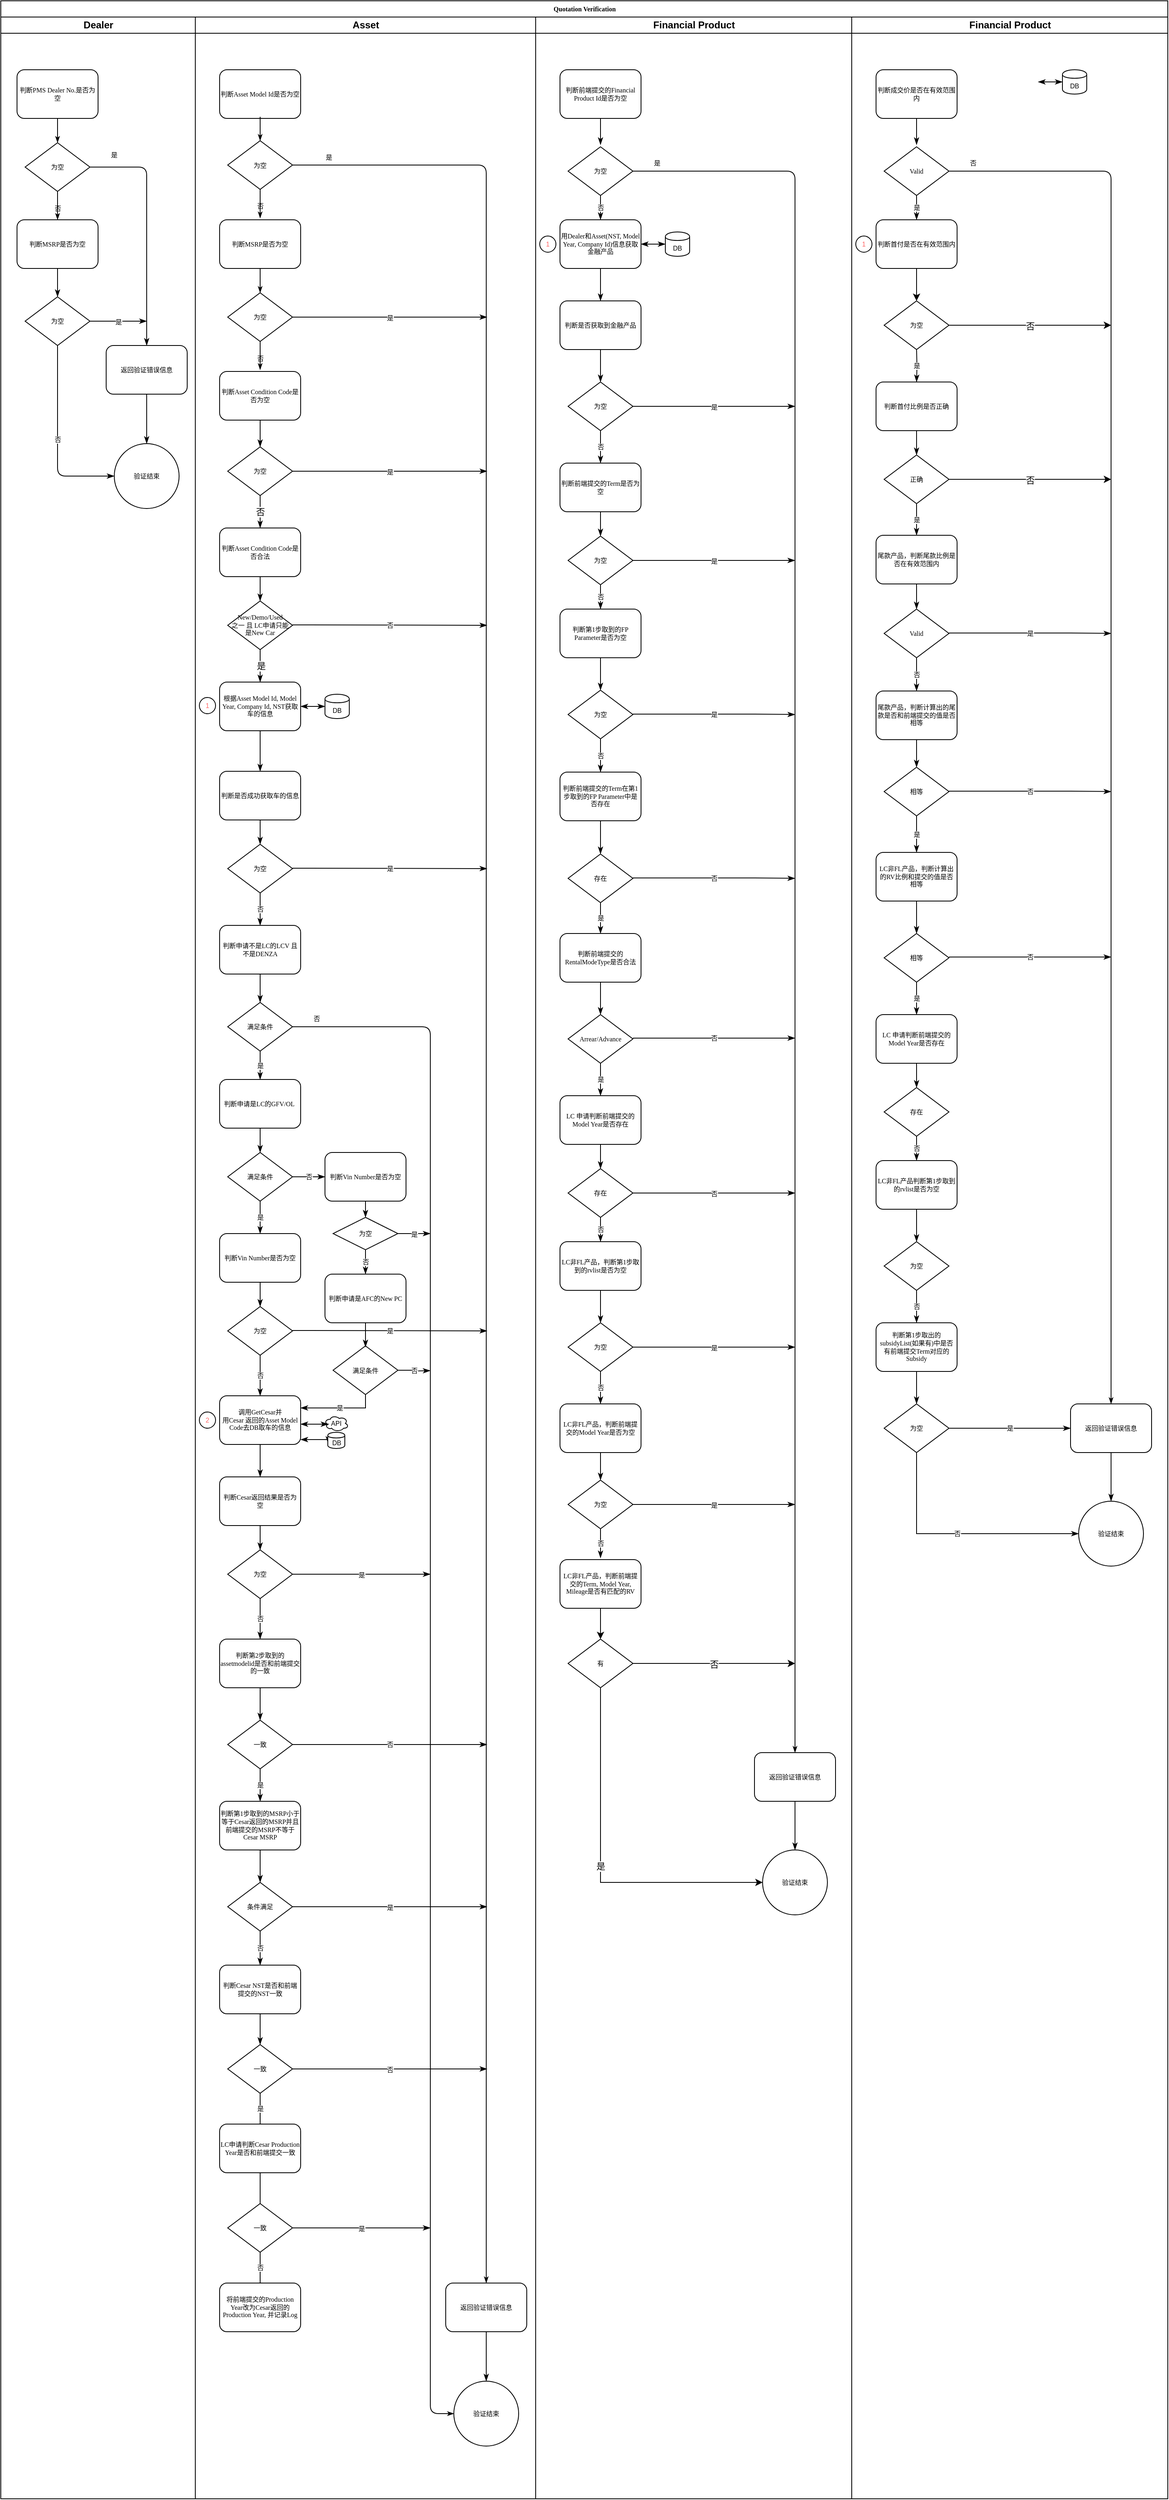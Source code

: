<mxfile version="12.3.8" type="github" pages="1">
  <diagram name="Page-1" id="74e2e168-ea6b-b213-b513-2b3c1d86103e">
    <mxGraphModel dx="1182" dy="732" grid="1" gridSize="10" guides="1" tooltips="1" connect="1" arrows="1" fold="1" page="1" pageScale="1" pageWidth="1100" pageHeight="850" background="#ffffff" math="0" shadow="0">
      <root>
        <mxCell id="0"/>
        <mxCell id="1" parent="0"/>
        <mxCell id="77e6c97f196da883-1" value="Quotation Verification" style="swimlane;html=1;childLayout=stackLayout;startSize=20;rounded=0;shadow=0;labelBackgroundColor=none;strokeWidth=1;fontFamily=Verdana;fontSize=8;align=center;" parent="1" vertex="1">
          <mxGeometry x="70" y="40" width="1440" height="3080" as="geometry"/>
        </mxCell>
        <mxCell id="77e6c97f196da883-2" value="Dealer" style="swimlane;html=1;startSize=20;" parent="77e6c97f196da883-1" vertex="1">
          <mxGeometry y="20" width="240" height="3060" as="geometry"/>
        </mxCell>
        <mxCell id="77e6c97f196da883-8" value="判断PMS Dealer No.是否为空" style="rounded=1;whiteSpace=wrap;html=1;shadow=0;labelBackgroundColor=none;strokeWidth=1;fontFamily=Verdana;fontSize=8;align=center;" parent="77e6c97f196da883-2" vertex="1">
          <mxGeometry x="20" y="65" width="100" height="60" as="geometry"/>
        </mxCell>
        <mxCell id="s-7z_2EK09W1QtDXRIaZ-239" style="edgeStyle=orthogonalEdgeStyle;rounded=1;orthogonalLoop=1;jettySize=auto;html=1;entryX=0.5;entryY=0;entryDx=0;entryDy=0;startArrow=none;startFill=0;endArrow=classicThin;endFill=1;fontSize=8;fontColor=#000000;" parent="77e6c97f196da883-2" source="77e6c97f196da883-13" target="s-7z_2EK09W1QtDXRIaZ-238" edge="1">
          <mxGeometry relative="1" as="geometry"/>
        </mxCell>
        <mxCell id="77e6c97f196da883-13" value="为空" style="rhombus;whiteSpace=wrap;html=1;rounded=0;shadow=0;labelBackgroundColor=none;strokeWidth=1;fontFamily=Verdana;fontSize=8;align=center;" parent="77e6c97f196da883-2" vertex="1">
          <mxGeometry x="30" y="155" width="80" height="60" as="geometry"/>
        </mxCell>
        <mxCell id="77e6c97f196da883-30" value="否" style="edgeStyle=orthogonalEdgeStyle;rounded=1;html=1;labelBackgroundColor=none;startArrow=none;startFill=0;startSize=5;endArrow=classicThin;endFill=1;endSize=5;jettySize=auto;orthogonalLoop=1;strokeWidth=1;fontFamily=Verdana;fontSize=8" parent="77e6c97f196da883-2" source="77e6c97f196da883-13" edge="1">
          <mxGeometry x="0.2" relative="1" as="geometry">
            <mxPoint x="70" y="250" as="targetPoint"/>
            <mxPoint as="offset"/>
          </mxGeometry>
        </mxCell>
        <mxCell id="77e6c97f196da883-26" style="edgeStyle=orthogonalEdgeStyle;rounded=1;html=1;labelBackgroundColor=none;startArrow=none;startFill=0;startSize=5;endArrow=classicThin;endFill=1;endSize=5;jettySize=auto;orthogonalLoop=1;strokeWidth=1;fontFamily=Verdana;fontSize=8;entryX=0.5;entryY=0;entryDx=0;entryDy=0;" parent="77e6c97f196da883-2" source="77e6c97f196da883-8" target="77e6c97f196da883-13" edge="1">
          <mxGeometry relative="1" as="geometry">
            <mxPoint x="70" y="160" as="targetPoint"/>
          </mxGeometry>
        </mxCell>
        <mxCell id="s-7z_2EK09W1QtDXRIaZ-235" style="edgeStyle=orthogonalEdgeStyle;rounded=0;orthogonalLoop=1;jettySize=auto;html=1;exitX=0.5;exitY=1;exitDx=0;exitDy=0;entryX=0.5;entryY=0;entryDx=0;entryDy=0;startArrow=none;startFill=0;endArrow=classicThin;endFill=1;fontSize=8;fontColor=#000000;" parent="77e6c97f196da883-2" source="s-7z_2EK09W1QtDXRIaZ-14" target="s-7z_2EK09W1QtDXRIaZ-233" edge="1">
          <mxGeometry relative="1" as="geometry"/>
        </mxCell>
        <mxCell id="s-7z_2EK09W1QtDXRIaZ-14" value="判断MSRP是否为空" style="rounded=1;whiteSpace=wrap;html=1;shadow=0;labelBackgroundColor=none;strokeWidth=1;fontFamily=Verdana;fontSize=8;align=center;" parent="77e6c97f196da883-2" vertex="1">
          <mxGeometry x="20" y="250" width="100" height="60" as="geometry"/>
        </mxCell>
        <mxCell id="s-7z_2EK09W1QtDXRIaZ-246" value="否" style="edgeStyle=orthogonalEdgeStyle;rounded=1;orthogonalLoop=1;jettySize=auto;html=1;entryX=0;entryY=0.5;entryDx=0;entryDy=0;startArrow=none;startFill=0;endArrow=classicThin;endFill=1;fontSize=8;fontColor=#000000;exitX=0.5;exitY=1;exitDx=0;exitDy=0;" parent="77e6c97f196da883-2" source="s-7z_2EK09W1QtDXRIaZ-233" target="s-7z_2EK09W1QtDXRIaZ-236" edge="1">
          <mxGeometry relative="1" as="geometry"/>
        </mxCell>
        <mxCell id="s-7z_2EK09W1QtDXRIaZ-233" value="为空" style="rhombus;whiteSpace=wrap;html=1;rounded=0;shadow=0;labelBackgroundColor=none;strokeWidth=1;fontFamily=Verdana;fontSize=8;align=center;" parent="77e6c97f196da883-2" vertex="1">
          <mxGeometry x="30" y="345" width="80" height="60" as="geometry"/>
        </mxCell>
        <mxCell id="s-7z_2EK09W1QtDXRIaZ-236" value="验证结束" style="ellipse;whiteSpace=wrap;html=1;aspect=fixed;fontSize=8;fontColor=#000000;" parent="77e6c97f196da883-2" vertex="1">
          <mxGeometry x="140" y="526" width="80" height="80" as="geometry"/>
        </mxCell>
        <mxCell id="s-7z_2EK09W1QtDXRIaZ-237" style="edgeStyle=orthogonalEdgeStyle;rounded=0;orthogonalLoop=1;jettySize=auto;html=1;exitX=0.5;exitY=1;exitDx=0;exitDy=0;entryX=0.5;entryY=0;entryDx=0;entryDy=0;startArrow=none;startFill=0;endArrow=classicThin;endFill=1;fontSize=8;fontColor=#000000;" parent="77e6c97f196da883-2" source="s-7z_2EK09W1QtDXRIaZ-238" target="s-7z_2EK09W1QtDXRIaZ-236" edge="1">
          <mxGeometry relative="1" as="geometry"/>
        </mxCell>
        <mxCell id="s-7z_2EK09W1QtDXRIaZ-238" value="返回验证错误信息" style="rounded=1;whiteSpace=wrap;html=1;shadow=0;labelBackgroundColor=none;strokeWidth=1;fontFamily=Verdana;fontSize=8;align=center;" parent="77e6c97f196da883-2" vertex="1">
          <mxGeometry x="130" y="405" width="100" height="60" as="geometry"/>
        </mxCell>
        <mxCell id="s-7z_2EK09W1QtDXRIaZ-243" value="是" style="text;html=1;strokeColor=none;fillColor=none;align=center;verticalAlign=middle;whiteSpace=wrap;rounded=0;fontSize=8;fontColor=#000000;" parent="77e6c97f196da883-2" vertex="1">
          <mxGeometry x="120" y="160" width="40" height="20" as="geometry"/>
        </mxCell>
        <mxCell id="77e6c97f196da883-3" value="Asset" style="swimlane;html=1;startSize=20;" parent="77e6c97f196da883-1" vertex="1">
          <mxGeometry x="240" y="20" width="420" height="3060" as="geometry"/>
        </mxCell>
        <mxCell id="77e6c97f196da883-11" value="判断Asset Model Id是否为空" style="rounded=1;whiteSpace=wrap;html=1;shadow=0;labelBackgroundColor=none;strokeWidth=1;fontFamily=Verdana;fontSize=8;align=center;" parent="77e6c97f196da883-3" vertex="1">
          <mxGeometry x="30" y="65" width="100" height="60" as="geometry"/>
        </mxCell>
        <mxCell id="s-7z_2EK09W1QtDXRIaZ-9" style="edgeStyle=orthogonalEdgeStyle;rounded=1;html=1;labelBackgroundColor=none;startArrow=none;startFill=0;startSize=5;endArrow=classicThin;endFill=1;endSize=5;jettySize=auto;orthogonalLoop=1;strokeWidth=1;fontFamily=Verdana;fontSize=8;entryX=0.5;entryY=0;entryDx=0;entryDy=0;" parent="77e6c97f196da883-3" target="s-7z_2EK09W1QtDXRIaZ-11" edge="1">
          <mxGeometry relative="1" as="geometry">
            <mxPoint x="80" y="123" as="sourcePoint"/>
            <mxPoint x="10" y="97.5" as="targetPoint"/>
          </mxGeometry>
        </mxCell>
        <mxCell id="s-7z_2EK09W1QtDXRIaZ-10" value="否" style="edgeStyle=orthogonalEdgeStyle;rounded=1;html=1;labelBackgroundColor=none;startArrow=none;startFill=0;startSize=5;endArrow=classicThin;endFill=1;endSize=5;jettySize=auto;orthogonalLoop=1;strokeWidth=1;fontFamily=Verdana;fontSize=8" parent="77e6c97f196da883-3" source="s-7z_2EK09W1QtDXRIaZ-11" edge="1">
          <mxGeometry x="0.2" relative="1" as="geometry">
            <mxPoint x="80" y="248" as="targetPoint"/>
            <mxPoint as="offset"/>
          </mxGeometry>
        </mxCell>
        <mxCell id="s-7z_2EK09W1QtDXRIaZ-11" value="为空" style="rhombus;whiteSpace=wrap;html=1;rounded=0;shadow=0;labelBackgroundColor=none;strokeWidth=1;fontFamily=Verdana;fontSize=8;align=center;" parent="77e6c97f196da883-3" vertex="1">
          <mxGeometry x="40" y="152.5" width="80" height="60" as="geometry"/>
        </mxCell>
        <mxCell id="s-7z_2EK09W1QtDXRIaZ-18" style="edgeStyle=orthogonalEdgeStyle;rounded=1;html=1;labelBackgroundColor=none;startArrow=none;startFill=0;startSize=5;endArrow=classicThin;endFill=1;endSize=5;jettySize=auto;orthogonalLoop=1;strokeWidth=1;fontFamily=Verdana;fontSize=8;entryX=0.5;entryY=0;entryDx=0;entryDy=0;" parent="77e6c97f196da883-3" target="s-7z_2EK09W1QtDXRIaZ-19" edge="1">
          <mxGeometry relative="1" as="geometry">
            <mxPoint x="80" y="310" as="sourcePoint"/>
            <mxPoint x="-220" y="225" as="targetPoint"/>
          </mxGeometry>
        </mxCell>
        <mxCell id="s-7z_2EK09W1QtDXRIaZ-19" value="为空" style="rhombus;whiteSpace=wrap;html=1;rounded=0;shadow=0;labelBackgroundColor=none;strokeWidth=1;fontFamily=Verdana;fontSize=8;align=center;" parent="77e6c97f196da883-3" vertex="1">
          <mxGeometry x="40" y="340" width="80" height="60" as="geometry"/>
        </mxCell>
        <mxCell id="s-7z_2EK09W1QtDXRIaZ-20" value="否" style="edgeStyle=orthogonalEdgeStyle;rounded=1;html=1;labelBackgroundColor=none;startArrow=none;startFill=0;startSize=5;endArrow=classicThin;endFill=1;endSize=5;jettySize=auto;orthogonalLoop=1;strokeWidth=1;fontFamily=Verdana;fontSize=8" parent="77e6c97f196da883-3" source="s-7z_2EK09W1QtDXRIaZ-19" edge="1">
          <mxGeometry x="0.2" relative="1" as="geometry">
            <mxPoint x="80" y="435" as="targetPoint"/>
            <mxPoint as="offset"/>
          </mxGeometry>
        </mxCell>
        <mxCell id="s-7z_2EK09W1QtDXRIaZ-35" style="edgeStyle=orthogonalEdgeStyle;rounded=0;orthogonalLoop=1;jettySize=auto;html=1;exitX=0.5;exitY=1;exitDx=0;exitDy=0;entryX=0.5;entryY=0;entryDx=0;entryDy=0;endArrow=classicThin;endFill=1;" parent="77e6c97f196da883-3" source="s-7z_2EK09W1QtDXRIaZ-28" target="s-7z_2EK09W1QtDXRIaZ-31" edge="1">
          <mxGeometry relative="1" as="geometry"/>
        </mxCell>
        <mxCell id="s-7z_2EK09W1QtDXRIaZ-28" value="判断Asset Condition Code是否为空" style="rounded=1;whiteSpace=wrap;html=1;shadow=0;labelBackgroundColor=none;strokeWidth=1;fontFamily=Verdana;fontSize=8;align=center;" parent="77e6c97f196da883-3" vertex="1">
          <mxGeometry x="30" y="437" width="100" height="60" as="geometry"/>
        </mxCell>
        <mxCell id="s-7z_2EK09W1QtDXRIaZ-30" value="判断MSRP是否为空" style="rounded=1;whiteSpace=wrap;html=1;shadow=0;labelBackgroundColor=none;strokeWidth=1;fontFamily=Verdana;fontSize=8;align=center;" parent="77e6c97f196da883-3" vertex="1">
          <mxGeometry x="30" y="250" width="100" height="60" as="geometry"/>
        </mxCell>
        <mxCell id="s-7z_2EK09W1QtDXRIaZ-37" value="否" style="edgeStyle=orthogonalEdgeStyle;rounded=0;orthogonalLoop=1;jettySize=auto;html=1;exitX=0.5;exitY=1;exitDx=0;exitDy=0;entryX=0.5;entryY=0;entryDx=0;entryDy=0;endArrow=classicThin;endFill=1;" parent="77e6c97f196da883-3" source="s-7z_2EK09W1QtDXRIaZ-31" target="s-7z_2EK09W1QtDXRIaZ-16" edge="1">
          <mxGeometry relative="1" as="geometry"/>
        </mxCell>
        <mxCell id="s-7z_2EK09W1QtDXRIaZ-31" value="为空" style="rhombus;whiteSpace=wrap;html=1;rounded=0;shadow=0;labelBackgroundColor=none;strokeWidth=1;fontFamily=Verdana;fontSize=8;align=center;" parent="77e6c97f196da883-3" vertex="1">
          <mxGeometry x="40" y="530" width="80" height="60" as="geometry"/>
        </mxCell>
        <mxCell id="s-7z_2EK09W1QtDXRIaZ-41" style="edgeStyle=orthogonalEdgeStyle;rounded=0;orthogonalLoop=1;jettySize=auto;html=1;exitX=0.5;exitY=1;exitDx=0;exitDy=0;entryX=0.5;entryY=0;entryDx=0;entryDy=0;endArrow=classicThin;endFill=1;" parent="77e6c97f196da883-3" source="s-7z_2EK09W1QtDXRIaZ-16" target="s-7z_2EK09W1QtDXRIaZ-40" edge="1">
          <mxGeometry relative="1" as="geometry"/>
        </mxCell>
        <mxCell id="s-7z_2EK09W1QtDXRIaZ-16" value="判断Asset Condition Code是否合法" style="rounded=1;whiteSpace=wrap;html=1;shadow=0;labelBackgroundColor=none;strokeWidth=1;fontFamily=Verdana;fontSize=8;align=center;" parent="77e6c97f196da883-3" vertex="1">
          <mxGeometry x="30" y="630" width="100" height="60" as="geometry"/>
        </mxCell>
        <mxCell id="s-7z_2EK09W1QtDXRIaZ-44" value="是" style="edgeStyle=orthogonalEdgeStyle;rounded=0;orthogonalLoop=1;jettySize=auto;html=1;exitX=0.5;exitY=1;exitDx=0;exitDy=0;entryX=0.5;entryY=0;entryDx=0;entryDy=0;endArrow=classicThin;endFill=1;" parent="77e6c97f196da883-3" source="s-7z_2EK09W1QtDXRIaZ-40" edge="1">
          <mxGeometry relative="1" as="geometry">
            <mxPoint x="80" y="820" as="targetPoint"/>
          </mxGeometry>
        </mxCell>
        <mxCell id="s-7z_2EK09W1QtDXRIaZ-40" value="New/Demo/Used&lt;br&gt;之一 且 LC申请只能是New Car" style="rhombus;whiteSpace=wrap;html=1;rounded=0;shadow=0;labelBackgroundColor=none;strokeWidth=1;fontFamily=Verdana;fontSize=8;align=center;" parent="77e6c97f196da883-3" vertex="1">
          <mxGeometry x="40" y="720" width="80" height="60" as="geometry"/>
        </mxCell>
        <mxCell id="77e6c97f196da883-10" value="根据Asset Model Id, Model Year, Company Id, NST获取车的信息" style="rounded=1;whiteSpace=wrap;html=1;shadow=0;labelBackgroundColor=none;strokeWidth=1;fontFamily=Verdana;fontSize=8;align=center;" parent="77e6c97f196da883-3" vertex="1">
          <mxGeometry x="30" y="820" width="100" height="60" as="geometry"/>
        </mxCell>
        <mxCell id="s-7z_2EK09W1QtDXRIaZ-59" value="否" style="edgeStyle=orthogonalEdgeStyle;rounded=0;orthogonalLoop=1;jettySize=auto;html=1;exitX=0.5;exitY=1;exitDx=0;exitDy=0;entryX=0.5;entryY=0;entryDx=0;entryDy=0;startArrow=none;startFill=0;endArrow=classicThin;endFill=1;fontSize=8;" parent="77e6c97f196da883-3" source="s-7z_2EK09W1QtDXRIaZ-46" target="s-7z_2EK09W1QtDXRIaZ-56" edge="1">
          <mxGeometry relative="1" as="geometry"/>
        </mxCell>
        <mxCell id="s-7z_2EK09W1QtDXRIaZ-46" value="为空" style="rhombus;whiteSpace=wrap;html=1;rounded=0;shadow=0;labelBackgroundColor=none;strokeWidth=1;fontFamily=Verdana;fontSize=8;align=center;" parent="77e6c97f196da883-3" vertex="1">
          <mxGeometry x="40" y="1020" width="80" height="60" as="geometry"/>
        </mxCell>
        <mxCell id="s-7z_2EK09W1QtDXRIaZ-48" style="edgeStyle=orthogonalEdgeStyle;rounded=0;orthogonalLoop=1;jettySize=auto;html=1;exitX=0.5;exitY=1;exitDx=0;exitDy=0;entryX=0.5;entryY=0;entryDx=0;entryDy=0;endArrow=classicThin;endFill=1;fontSize=8;" parent="77e6c97f196da883-3" source="s-7z_2EK09W1QtDXRIaZ-45" target="s-7z_2EK09W1QtDXRIaZ-46" edge="1">
          <mxGeometry relative="1" as="geometry"/>
        </mxCell>
        <mxCell id="s-7z_2EK09W1QtDXRIaZ-45" value="判断是否成功获取车的信息" style="rounded=1;whiteSpace=wrap;html=1;shadow=0;labelBackgroundColor=none;strokeWidth=1;fontFamily=Verdana;fontSize=8;align=center;" parent="77e6c97f196da883-3" vertex="1">
          <mxGeometry x="30" y="930" width="100" height="60" as="geometry"/>
        </mxCell>
        <mxCell id="s-7z_2EK09W1QtDXRIaZ-47" style="edgeStyle=orthogonalEdgeStyle;rounded=0;orthogonalLoop=1;jettySize=auto;html=1;exitX=0.5;exitY=1;exitDx=0;exitDy=0;entryX=0.5;entryY=0;entryDx=0;entryDy=0;endArrow=classicThin;endFill=1;fontSize=8;" parent="77e6c97f196da883-3" source="77e6c97f196da883-10" target="s-7z_2EK09W1QtDXRIaZ-45" edge="1">
          <mxGeometry relative="1" as="geometry">
            <mxPoint x="160" y="890" as="sourcePoint"/>
          </mxGeometry>
        </mxCell>
        <mxCell id="s-7z_2EK09W1QtDXRIaZ-52" value="DB" style="shape=cylinder;whiteSpace=wrap;html=1;boundedLbl=1;backgroundOutline=1;fontSize=8;" parent="77e6c97f196da883-3" vertex="1">
          <mxGeometry x="160" y="835" width="30" height="30" as="geometry"/>
        </mxCell>
        <mxCell id="s-7z_2EK09W1QtDXRIaZ-53" value="" style="endArrow=classicThin;startArrow=classicThin;html=1;fontSize=8;entryX=1;entryY=0.5;entryDx=0;entryDy=0;endFill=1;startFill=1;" parent="77e6c97f196da883-3" target="77e6c97f196da883-10" edge="1">
          <mxGeometry width="50" height="50" relative="1" as="geometry">
            <mxPoint x="160" y="850" as="sourcePoint"/>
            <mxPoint x="140" y="1150" as="targetPoint"/>
          </mxGeometry>
        </mxCell>
        <mxCell id="s-7z_2EK09W1QtDXRIaZ-55" value="否" style="endArrow=none;html=1;fontSize=8;entryX=1;entryY=0.5;entryDx=0;entryDy=0;endFill=0;startArrow=classicThin;startFill=1;" parent="77e6c97f196da883-3" edge="1">
          <mxGeometry width="50" height="50" relative="1" as="geometry">
            <mxPoint x="360" y="750" as="sourcePoint"/>
            <mxPoint x="120" y="749.5" as="targetPoint"/>
            <Array as="points"/>
          </mxGeometry>
        </mxCell>
        <mxCell id="s-7z_2EK09W1QtDXRIaZ-61" style="edgeStyle=orthogonalEdgeStyle;rounded=0;orthogonalLoop=1;jettySize=auto;html=1;exitX=0.5;exitY=1;exitDx=0;exitDy=0;entryX=0.5;entryY=0;entryDx=0;entryDy=0;startArrow=none;startFill=0;endArrow=classicThin;endFill=1;fontSize=8;" parent="77e6c97f196da883-3" source="s-7z_2EK09W1QtDXRIaZ-56" target="s-7z_2EK09W1QtDXRIaZ-60" edge="1">
          <mxGeometry relative="1" as="geometry"/>
        </mxCell>
        <mxCell id="s-7z_2EK09W1QtDXRIaZ-56" value="判断申请不是LC的LCV 且 不是DENZA" style="rounded=1;whiteSpace=wrap;html=1;shadow=0;labelBackgroundColor=none;strokeWidth=1;fontFamily=Verdana;fontSize=8;align=center;" parent="77e6c97f196da883-3" vertex="1">
          <mxGeometry x="30" y="1120" width="100" height="60" as="geometry"/>
        </mxCell>
        <mxCell id="s-7z_2EK09W1QtDXRIaZ-63" value="是" style="edgeStyle=orthogonalEdgeStyle;rounded=0;orthogonalLoop=1;jettySize=auto;html=1;exitX=0.5;exitY=1;exitDx=0;exitDy=0;startArrow=none;startFill=0;endArrow=classicThin;endFill=1;fontSize=8;" parent="77e6c97f196da883-3" source="s-7z_2EK09W1QtDXRIaZ-60" target="s-7z_2EK09W1QtDXRIaZ-62" edge="1">
          <mxGeometry relative="1" as="geometry"/>
        </mxCell>
        <mxCell id="s-7z_2EK09W1QtDXRIaZ-60" value="满足条件" style="rhombus;whiteSpace=wrap;html=1;rounded=0;shadow=0;labelBackgroundColor=none;strokeWidth=1;fontFamily=Verdana;fontSize=8;align=center;" parent="77e6c97f196da883-3" vertex="1">
          <mxGeometry x="40" y="1215" width="80" height="60" as="geometry"/>
        </mxCell>
        <mxCell id="s-7z_2EK09W1QtDXRIaZ-66" style="edgeStyle=orthogonalEdgeStyle;rounded=0;orthogonalLoop=1;jettySize=auto;html=1;exitX=0.5;exitY=1;exitDx=0;exitDy=0;entryX=0.5;entryY=0;entryDx=0;entryDy=0;startArrow=none;startFill=0;endArrow=classicThin;endFill=1;fontSize=8;" parent="77e6c97f196da883-3" source="s-7z_2EK09W1QtDXRIaZ-62" target="s-7z_2EK09W1QtDXRIaZ-64" edge="1">
          <mxGeometry relative="1" as="geometry"/>
        </mxCell>
        <mxCell id="s-7z_2EK09W1QtDXRIaZ-62" value="判断申请是LC的GFV/OL&amp;nbsp;" style="rounded=1;whiteSpace=wrap;html=1;shadow=0;labelBackgroundColor=none;strokeWidth=1;fontFamily=Verdana;fontSize=8;align=center;" parent="77e6c97f196da883-3" vertex="1">
          <mxGeometry x="30" y="1310" width="100" height="60" as="geometry"/>
        </mxCell>
        <mxCell id="s-7z_2EK09W1QtDXRIaZ-69" value="是" style="edgeStyle=orthogonalEdgeStyle;rounded=0;orthogonalLoop=1;jettySize=auto;html=1;exitX=0.5;exitY=1;exitDx=0;exitDy=0;entryX=0.5;entryY=0;entryDx=0;entryDy=0;startArrow=none;startFill=0;endArrow=classicThin;endFill=1;fontSize=8;" parent="77e6c97f196da883-3" source="s-7z_2EK09W1QtDXRIaZ-64" target="s-7z_2EK09W1QtDXRIaZ-68" edge="1">
          <mxGeometry relative="1" as="geometry"/>
        </mxCell>
        <mxCell id="s-7z_2EK09W1QtDXRIaZ-131" value="否" style="edgeStyle=orthogonalEdgeStyle;rounded=0;orthogonalLoop=1;jettySize=auto;html=1;exitX=1;exitY=0.5;exitDx=0;exitDy=0;entryX=0;entryY=0.5;entryDx=0;entryDy=0;startArrow=none;startFill=0;endArrow=classicThin;endFill=1;fontSize=8;fontColor=#000000;" parent="77e6c97f196da883-3" source="s-7z_2EK09W1QtDXRIaZ-64" target="s-7z_2EK09W1QtDXRIaZ-127" edge="1">
          <mxGeometry relative="1" as="geometry"/>
        </mxCell>
        <mxCell id="s-7z_2EK09W1QtDXRIaZ-64" value="满足条件" style="rhombus;whiteSpace=wrap;html=1;rounded=0;shadow=0;labelBackgroundColor=none;strokeWidth=1;fontFamily=Verdana;fontSize=8;align=center;" parent="77e6c97f196da883-3" vertex="1">
          <mxGeometry x="40" y="1400" width="80" height="60" as="geometry"/>
        </mxCell>
        <mxCell id="s-7z_2EK09W1QtDXRIaZ-67" value="是" style="endArrow=none;html=1;fontSize=8;entryX=1;entryY=0.5;entryDx=0;entryDy=0;endFill=0;startArrow=classicThin;startFill=1;" parent="77e6c97f196da883-3" edge="1">
          <mxGeometry width="50" height="50" relative="1" as="geometry">
            <mxPoint x="360" y="1050" as="sourcePoint"/>
            <mxPoint x="120" y="1049.5" as="targetPoint"/>
            <Array as="points"/>
          </mxGeometry>
        </mxCell>
        <mxCell id="s-7z_2EK09W1QtDXRIaZ-71" style="edgeStyle=orthogonalEdgeStyle;rounded=0;orthogonalLoop=1;jettySize=auto;html=1;exitX=0.5;exitY=1;exitDx=0;exitDy=0;entryX=0.5;entryY=0;entryDx=0;entryDy=0;startArrow=none;startFill=0;endArrow=classicThin;endFill=1;fontSize=8;" parent="77e6c97f196da883-3" source="s-7z_2EK09W1QtDXRIaZ-68" target="s-7z_2EK09W1QtDXRIaZ-70" edge="1">
          <mxGeometry relative="1" as="geometry"/>
        </mxCell>
        <mxCell id="s-7z_2EK09W1QtDXRIaZ-68" value="判断Vin Number是否为空" style="rounded=1;whiteSpace=wrap;html=1;shadow=0;labelBackgroundColor=none;strokeWidth=1;fontFamily=Verdana;fontSize=8;align=center;" parent="77e6c97f196da883-3" vertex="1">
          <mxGeometry x="30" y="1500" width="100" height="60" as="geometry"/>
        </mxCell>
        <mxCell id="s-7z_2EK09W1QtDXRIaZ-74" value="否" style="edgeStyle=orthogonalEdgeStyle;rounded=0;orthogonalLoop=1;jettySize=auto;html=1;exitX=0.5;exitY=1;exitDx=0;exitDy=0;entryX=0.5;entryY=0;entryDx=0;entryDy=0;startArrow=none;startFill=0;endArrow=classicThin;endFill=1;fontSize=8;" parent="77e6c97f196da883-3" source="s-7z_2EK09W1QtDXRIaZ-70" target="s-7z_2EK09W1QtDXRIaZ-72" edge="1">
          <mxGeometry relative="1" as="geometry"/>
        </mxCell>
        <mxCell id="s-7z_2EK09W1QtDXRIaZ-70" value="为空" style="rhombus;whiteSpace=wrap;html=1;rounded=0;shadow=0;labelBackgroundColor=none;strokeWidth=1;fontFamily=Verdana;fontSize=8;align=center;" parent="77e6c97f196da883-3" vertex="1">
          <mxGeometry x="40" y="1590" width="80" height="60" as="geometry"/>
        </mxCell>
        <mxCell id="s-7z_2EK09W1QtDXRIaZ-83" style="edgeStyle=orthogonalEdgeStyle;rounded=0;orthogonalLoop=1;jettySize=auto;html=1;exitX=1;exitY=0.5;exitDx=0;exitDy=0;entryX=0.16;entryY=0.55;entryDx=0;entryDy=0;entryPerimeter=0;startArrow=classicThin;startFill=1;endArrow=classicThin;endFill=1;fontSize=8;" parent="77e6c97f196da883-3" edge="1">
          <mxGeometry relative="1" as="geometry">
            <mxPoint x="130" y="1735" as="sourcePoint"/>
            <mxPoint x="164" y="1735" as="targetPoint"/>
          </mxGeometry>
        </mxCell>
        <mxCell id="s-7z_2EK09W1QtDXRIaZ-85" style="edgeStyle=orthogonalEdgeStyle;rounded=0;orthogonalLoop=1;jettySize=auto;html=1;exitX=0.5;exitY=1;exitDx=0;exitDy=0;entryX=0.5;entryY=0;entryDx=0;entryDy=0;startArrow=none;startFill=0;endArrow=classicThin;endFill=1;fontSize=8;" parent="77e6c97f196da883-3" source="s-7z_2EK09W1QtDXRIaZ-72" target="s-7z_2EK09W1QtDXRIaZ-84" edge="1">
          <mxGeometry relative="1" as="geometry"/>
        </mxCell>
        <mxCell id="s-7z_2EK09W1QtDXRIaZ-91" style="edgeStyle=orthogonalEdgeStyle;rounded=0;orthogonalLoop=1;jettySize=auto;html=1;exitX=1;exitY=0.75;exitDx=0;exitDy=0;entryX=0;entryY=0.5;entryDx=0;entryDy=0;startArrow=classicThin;startFill=1;endArrow=classicThin;endFill=1;fontSize=8;" parent="77e6c97f196da883-3" edge="1">
          <mxGeometry relative="1" as="geometry">
            <mxPoint x="130" y="1754" as="sourcePoint"/>
            <mxPoint x="164" y="1759" as="targetPoint"/>
          </mxGeometry>
        </mxCell>
        <mxCell id="s-7z_2EK09W1QtDXRIaZ-72" value="调用GetCesar并&lt;br&gt;用Cesar 返回的Asset Model Code去DB取车的信息" style="rounded=1;whiteSpace=wrap;html=1;shadow=0;labelBackgroundColor=none;strokeWidth=1;fontFamily=Verdana;fontSize=8;align=center;" parent="77e6c97f196da883-3" vertex="1">
          <mxGeometry x="30" y="1700" width="100" height="60" as="geometry"/>
        </mxCell>
        <mxCell id="s-7z_2EK09W1QtDXRIaZ-75" value="是" style="endArrow=none;html=1;fontSize=8;entryX=1;entryY=0.5;entryDx=0;entryDy=0;startArrow=classicThin;startFill=1;" parent="77e6c97f196da883-3" edge="1">
          <mxGeometry width="50" height="50" relative="1" as="geometry">
            <mxPoint x="360" y="1620" as="sourcePoint"/>
            <mxPoint x="120" y="1619.5" as="targetPoint"/>
            <Array as="points"/>
          </mxGeometry>
        </mxCell>
        <mxCell id="s-7z_2EK09W1QtDXRIaZ-76" value="API" style="ellipse;shape=cloud;whiteSpace=wrap;html=1;fontSize=8;" parent="77e6c97f196da883-3" vertex="1">
          <mxGeometry x="159" y="1724" width="30" height="20" as="geometry"/>
        </mxCell>
        <mxCell id="s-7z_2EK09W1QtDXRIaZ-87" style="edgeStyle=orthogonalEdgeStyle;rounded=0;orthogonalLoop=1;jettySize=auto;html=1;exitX=0.5;exitY=1;exitDx=0;exitDy=0;entryX=0.5;entryY=0;entryDx=0;entryDy=0;startArrow=none;startFill=0;endArrow=classicThin;endFill=1;fontSize=8;" parent="77e6c97f196da883-3" source="s-7z_2EK09W1QtDXRIaZ-84" target="s-7z_2EK09W1QtDXRIaZ-86" edge="1">
          <mxGeometry relative="1" as="geometry"/>
        </mxCell>
        <mxCell id="s-7z_2EK09W1QtDXRIaZ-84" value="判断Cesar返回结果是否为空" style="rounded=1;whiteSpace=wrap;html=1;shadow=0;labelBackgroundColor=none;strokeWidth=1;fontFamily=Verdana;fontSize=8;align=center;" parent="77e6c97f196da883-3" vertex="1">
          <mxGeometry x="30" y="1800" width="100" height="60" as="geometry"/>
        </mxCell>
        <mxCell id="s-7z_2EK09W1QtDXRIaZ-95" value="否" style="edgeStyle=orthogonalEdgeStyle;rounded=0;orthogonalLoop=1;jettySize=auto;html=1;exitX=0.5;exitY=1;exitDx=0;exitDy=0;entryX=0.5;entryY=0;entryDx=0;entryDy=0;startArrow=none;startFill=0;endArrow=classicThin;endFill=1;fontSize=8;" parent="77e6c97f196da883-3" source="s-7z_2EK09W1QtDXRIaZ-86" target="s-7z_2EK09W1QtDXRIaZ-94" edge="1">
          <mxGeometry relative="1" as="geometry"/>
        </mxCell>
        <mxCell id="s-7z_2EK09W1QtDXRIaZ-86" value="为空" style="rhombus;whiteSpace=wrap;html=1;rounded=0;shadow=0;labelBackgroundColor=none;strokeWidth=1;fontFamily=Verdana;fontSize=8;align=center;" parent="77e6c97f196da883-3" vertex="1">
          <mxGeometry x="40" y="1890" width="80" height="60" as="geometry"/>
        </mxCell>
        <mxCell id="s-7z_2EK09W1QtDXRIaZ-90" value="DB" style="shape=cylinder;whiteSpace=wrap;html=1;boundedLbl=1;backgroundOutline=1;fontSize=8;" parent="77e6c97f196da883-3" vertex="1">
          <mxGeometry x="163.5" y="1745" width="21" height="20" as="geometry"/>
        </mxCell>
        <mxCell id="s-7z_2EK09W1QtDXRIaZ-97" style="edgeStyle=orthogonalEdgeStyle;rounded=0;orthogonalLoop=1;jettySize=auto;html=1;exitX=0.5;exitY=1;exitDx=0;exitDy=0;entryX=0.5;entryY=0;entryDx=0;entryDy=0;startArrow=none;startFill=0;endArrow=classicThin;endFill=1;fontSize=8;" parent="77e6c97f196da883-3" source="s-7z_2EK09W1QtDXRIaZ-94" target="s-7z_2EK09W1QtDXRIaZ-96" edge="1">
          <mxGeometry relative="1" as="geometry"/>
        </mxCell>
        <mxCell id="s-7z_2EK09W1QtDXRIaZ-94" value="判断第2步取到的assetmodelid是否和前端提交的一致" style="rounded=1;whiteSpace=wrap;html=1;shadow=0;labelBackgroundColor=none;strokeWidth=1;fontFamily=Verdana;fontSize=8;align=center;" parent="77e6c97f196da883-3" vertex="1">
          <mxGeometry x="30" y="2000" width="100" height="60" as="geometry"/>
        </mxCell>
        <mxCell id="s-7z_2EK09W1QtDXRIaZ-100" value="是" style="edgeStyle=orthogonalEdgeStyle;rounded=0;orthogonalLoop=1;jettySize=auto;html=1;exitX=0.5;exitY=1;exitDx=0;exitDy=0;entryX=0.5;entryY=0;entryDx=0;entryDy=0;startArrow=none;startFill=0;endArrow=classicThin;endFill=1;fontSize=8;" parent="77e6c97f196da883-3" source="s-7z_2EK09W1QtDXRIaZ-96" target="s-7z_2EK09W1QtDXRIaZ-99" edge="1">
          <mxGeometry relative="1" as="geometry"/>
        </mxCell>
        <mxCell id="s-7z_2EK09W1QtDXRIaZ-96" value="一致" style="rhombus;whiteSpace=wrap;html=1;rounded=0;shadow=0;labelBackgroundColor=none;strokeWidth=1;fontFamily=Verdana;fontSize=8;align=center;" parent="77e6c97f196da883-3" vertex="1">
          <mxGeometry x="40" y="2100" width="80" height="60" as="geometry"/>
        </mxCell>
        <mxCell id="s-7z_2EK09W1QtDXRIaZ-98" value="否" style="endArrow=classicThin;html=1;fontSize=8;exitX=1;exitY=0.5;exitDx=0;exitDy=0;startArrow=none;startFill=0;endFill=1;" parent="77e6c97f196da883-3" source="s-7z_2EK09W1QtDXRIaZ-96" edge="1">
          <mxGeometry width="50" height="50" relative="1" as="geometry">
            <mxPoint x="170" y="2160" as="sourcePoint"/>
            <mxPoint x="360" y="2130" as="targetPoint"/>
            <Array as="points">
              <mxPoint x="240" y="2130"/>
            </Array>
          </mxGeometry>
        </mxCell>
        <mxCell id="s-7z_2EK09W1QtDXRIaZ-109" style="edgeStyle=orthogonalEdgeStyle;rounded=0;orthogonalLoop=1;jettySize=auto;html=1;exitX=0.5;exitY=1;exitDx=0;exitDy=0;entryX=0.5;entryY=0;entryDx=0;entryDy=0;startArrow=none;startFill=0;endArrow=classicThin;endFill=1;fontSize=8;fontColor=#FF6666;" parent="77e6c97f196da883-3" source="s-7z_2EK09W1QtDXRIaZ-99" target="s-7z_2EK09W1QtDXRIaZ-108" edge="1">
          <mxGeometry relative="1" as="geometry"/>
        </mxCell>
        <mxCell id="s-7z_2EK09W1QtDXRIaZ-99" value="判断第1步取到的MSRP小于等于Cesar返回的MSRP并且前端提交的MSRP不等于Cesar MSRP" style="rounded=1;whiteSpace=wrap;html=1;shadow=0;labelBackgroundColor=none;strokeWidth=1;fontFamily=Verdana;fontSize=8;align=center;" parent="77e6c97f196da883-3" vertex="1">
          <mxGeometry x="30" y="2200" width="100" height="60" as="geometry"/>
        </mxCell>
        <mxCell id="s-7z_2EK09W1QtDXRIaZ-102" value="1" style="ellipse;whiteSpace=wrap;html=1;aspect=fixed;fontSize=8;fontColor=#FF6666;" parent="77e6c97f196da883-3" vertex="1">
          <mxGeometry x="5" y="839" width="20" height="20" as="geometry"/>
        </mxCell>
        <mxCell id="s-7z_2EK09W1QtDXRIaZ-105" value="2" style="ellipse;whiteSpace=wrap;html=1;aspect=fixed;fontSize=8;fontColor=#FF6666;" parent="77e6c97f196da883-3" vertex="1">
          <mxGeometry x="5" y="1720" width="20" height="20" as="geometry"/>
        </mxCell>
        <mxCell id="s-7z_2EK09W1QtDXRIaZ-112" value="否" style="edgeStyle=orthogonalEdgeStyle;rounded=0;orthogonalLoop=1;jettySize=auto;html=1;exitX=0.5;exitY=1;exitDx=0;exitDy=0;startArrow=none;startFill=0;endArrow=classicThin;endFill=1;fontSize=8;fontColor=#000000;" parent="77e6c97f196da883-3" source="s-7z_2EK09W1QtDXRIaZ-108" target="s-7z_2EK09W1QtDXRIaZ-111" edge="1">
          <mxGeometry relative="1" as="geometry"/>
        </mxCell>
        <mxCell id="s-7z_2EK09W1QtDXRIaZ-108" value="条件满足" style="rhombus;whiteSpace=wrap;html=1;rounded=0;shadow=0;labelBackgroundColor=none;strokeWidth=1;fontFamily=Verdana;fontSize=8;align=center;" parent="77e6c97f196da883-3" vertex="1">
          <mxGeometry x="40" y="2300" width="80" height="60" as="geometry"/>
        </mxCell>
        <mxCell id="s-7z_2EK09W1QtDXRIaZ-114" style="edgeStyle=orthogonalEdgeStyle;rounded=0;orthogonalLoop=1;jettySize=auto;html=1;exitX=0.5;exitY=1;exitDx=0;exitDy=0;entryX=0.5;entryY=0;entryDx=0;entryDy=0;startArrow=none;startFill=0;endArrow=classicThin;endFill=1;fontSize=8;fontColor=#000000;" parent="77e6c97f196da883-3" source="s-7z_2EK09W1QtDXRIaZ-111" target="s-7z_2EK09W1QtDXRIaZ-113" edge="1">
          <mxGeometry relative="1" as="geometry"/>
        </mxCell>
        <mxCell id="s-7z_2EK09W1QtDXRIaZ-111" value="判断Cesar NST是否和前端提交的NST一致" style="rounded=1;whiteSpace=wrap;html=1;shadow=0;labelBackgroundColor=none;strokeWidth=1;fontFamily=Verdana;fontSize=8;align=center;" parent="77e6c97f196da883-3" vertex="1">
          <mxGeometry x="30" y="2402" width="100" height="60" as="geometry"/>
        </mxCell>
        <mxCell id="s-7z_2EK09W1QtDXRIaZ-117" value="是" style="edgeStyle=orthogonalEdgeStyle;rounded=0;orthogonalLoop=1;jettySize=auto;html=1;exitX=0.5;exitY=1;exitDx=0;exitDy=0;entryX=0.5;entryY=0;entryDx=0;entryDy=0;startArrow=none;startFill=0;endArrow=none;endFill=0;fontSize=8;fontColor=#000000;" parent="77e6c97f196da883-3" source="s-7z_2EK09W1QtDXRIaZ-113" target="s-7z_2EK09W1QtDXRIaZ-116" edge="1">
          <mxGeometry relative="1" as="geometry"/>
        </mxCell>
        <mxCell id="s-7z_2EK09W1QtDXRIaZ-113" value="一致" style="rhombus;whiteSpace=wrap;html=1;rounded=0;shadow=0;labelBackgroundColor=none;strokeWidth=1;fontFamily=Verdana;fontSize=8;align=center;" parent="77e6c97f196da883-3" vertex="1">
          <mxGeometry x="40" y="2500" width="80" height="60" as="geometry"/>
        </mxCell>
        <mxCell id="s-7z_2EK09W1QtDXRIaZ-120" style="edgeStyle=orthogonalEdgeStyle;rounded=0;orthogonalLoop=1;jettySize=auto;html=1;exitX=0.5;exitY=1;exitDx=0;exitDy=0;entryX=0.5;entryY=0.122;entryDx=0;entryDy=0;entryPerimeter=0;startArrow=none;startFill=0;endArrow=none;endFill=0;fontSize=8;fontColor=#000000;" parent="77e6c97f196da883-3" source="s-7z_2EK09W1QtDXRIaZ-116" target="s-7z_2EK09W1QtDXRIaZ-118" edge="1">
          <mxGeometry relative="1" as="geometry"/>
        </mxCell>
        <mxCell id="s-7z_2EK09W1QtDXRIaZ-116" value="LC申请判断Cesar Production Year是否和前端提交一致" style="rounded=1;whiteSpace=wrap;html=1;shadow=0;labelBackgroundColor=none;strokeWidth=1;fontFamily=Verdana;fontSize=8;align=center;" parent="77e6c97f196da883-3" vertex="1">
          <mxGeometry x="30" y="2598" width="100" height="60" as="geometry"/>
        </mxCell>
        <mxCell id="s-7z_2EK09W1QtDXRIaZ-122" value="否" style="edgeStyle=orthogonalEdgeStyle;rounded=0;orthogonalLoop=1;jettySize=auto;html=1;exitX=0.5;exitY=1;exitDx=0;exitDy=0;entryX=0.5;entryY=0;entryDx=0;entryDy=0;startArrow=none;startFill=0;endArrow=none;endFill=0;fontSize=8;fontColor=#000000;" parent="77e6c97f196da883-3" source="s-7z_2EK09W1QtDXRIaZ-118" target="s-7z_2EK09W1QtDXRIaZ-121" edge="1">
          <mxGeometry relative="1" as="geometry"/>
        </mxCell>
        <mxCell id="s-7z_2EK09W1QtDXRIaZ-118" value="一致" style="rhombus;whiteSpace=wrap;html=1;rounded=0;shadow=0;labelBackgroundColor=none;strokeWidth=1;fontFamily=Verdana;fontSize=8;align=center;" parent="77e6c97f196da883-3" vertex="1">
          <mxGeometry x="40" y="2696" width="80" height="60" as="geometry"/>
        </mxCell>
        <mxCell id="s-7z_2EK09W1QtDXRIaZ-121" value="将前端提交的Production Year改为Cesar返回的Production Year, 并记录Log" style="rounded=1;whiteSpace=wrap;html=1;shadow=0;labelBackgroundColor=none;strokeWidth=1;fontFamily=Verdana;fontSize=8;align=center;" parent="77e6c97f196da883-3" vertex="1">
          <mxGeometry x="30" y="2794" width="100" height="60" as="geometry"/>
        </mxCell>
        <mxCell id="s-7z_2EK09W1QtDXRIaZ-125" value="是" style="text;html=1;strokeColor=none;fillColor=none;align=center;verticalAlign=middle;whiteSpace=wrap;rounded=0;fontSize=8;fontColor=#000000;" parent="77e6c97f196da883-3" vertex="1">
          <mxGeometry x="145" y="163" width="40" height="20" as="geometry"/>
        </mxCell>
        <mxCell id="s-7z_2EK09W1QtDXRIaZ-126" value="否" style="text;html=1;strokeColor=none;fillColor=none;align=center;verticalAlign=middle;whiteSpace=wrap;rounded=0;fontSize=8;fontColor=#000000;" parent="77e6c97f196da883-3" vertex="1">
          <mxGeometry x="130" y="1225" width="40" height="20" as="geometry"/>
        </mxCell>
        <mxCell id="s-7z_2EK09W1QtDXRIaZ-133" style="edgeStyle=orthogonalEdgeStyle;rounded=0;orthogonalLoop=1;jettySize=auto;html=1;exitX=0.5;exitY=1;exitDx=0;exitDy=0;entryX=0.5;entryY=0;entryDx=0;entryDy=0;startArrow=none;startFill=0;endArrow=classicThin;endFill=1;fontSize=8;fontColor=#000000;" parent="77e6c97f196da883-3" source="s-7z_2EK09W1QtDXRIaZ-127" target="s-7z_2EK09W1QtDXRIaZ-132" edge="1">
          <mxGeometry relative="1" as="geometry"/>
        </mxCell>
        <mxCell id="s-7z_2EK09W1QtDXRIaZ-127" value="判断Vin Number是否为空" style="rounded=1;whiteSpace=wrap;html=1;shadow=0;labelBackgroundColor=none;strokeWidth=1;fontFamily=Verdana;fontSize=8;align=center;" parent="77e6c97f196da883-3" vertex="1">
          <mxGeometry x="160" y="1400" width="100" height="60" as="geometry"/>
        </mxCell>
        <mxCell id="s-7z_2EK09W1QtDXRIaZ-138" value="否" style="edgeStyle=orthogonalEdgeStyle;rounded=0;orthogonalLoop=1;jettySize=auto;html=1;exitX=0.5;exitY=1;exitDx=0;exitDy=0;startArrow=none;startFill=0;endArrow=classicThin;endFill=1;fontSize=8;fontColor=#000000;" parent="77e6c97f196da883-3" source="s-7z_2EK09W1QtDXRIaZ-132" target="s-7z_2EK09W1QtDXRIaZ-137" edge="1">
          <mxGeometry relative="1" as="geometry"/>
        </mxCell>
        <mxCell id="s-7z_2EK09W1QtDXRIaZ-132" value="为空" style="rhombus;whiteSpace=wrap;html=1;rounded=0;shadow=0;labelBackgroundColor=none;strokeWidth=1;fontFamily=Verdana;fontSize=8;align=center;" parent="77e6c97f196da883-3" vertex="1">
          <mxGeometry x="170" y="1480" width="80" height="40" as="geometry"/>
        </mxCell>
        <mxCell id="s-7z_2EK09W1QtDXRIaZ-137" value="判断申请是AFC的New PC" style="rounded=1;whiteSpace=wrap;html=1;shadow=0;labelBackgroundColor=none;strokeWidth=1;fontFamily=Verdana;fontSize=8;align=center;" parent="77e6c97f196da883-3" vertex="1">
          <mxGeometry x="160" y="1550" width="100" height="60" as="geometry"/>
        </mxCell>
        <mxCell id="s-7z_2EK09W1QtDXRIaZ-143" value="否" style="edgeStyle=orthogonalEdgeStyle;rounded=0;orthogonalLoop=1;jettySize=auto;html=1;startArrow=none;startFill=0;endArrow=classicThin;endFill=1;fontSize=8;fontColor=#000000;" parent="77e6c97f196da883-3" source="s-7z_2EK09W1QtDXRIaZ-139" edge="1">
          <mxGeometry relative="1" as="geometry">
            <mxPoint x="290" y="1669" as="targetPoint"/>
          </mxGeometry>
        </mxCell>
        <mxCell id="s-7z_2EK09W1QtDXRIaZ-144" value="是" style="edgeStyle=orthogonalEdgeStyle;rounded=0;orthogonalLoop=1;jettySize=auto;html=1;exitX=0.5;exitY=1;exitDx=0;exitDy=0;entryX=1;entryY=0.25;entryDx=0;entryDy=0;startArrow=none;startFill=0;endArrow=classicThin;endFill=1;fontSize=8;fontColor=#000000;" parent="77e6c97f196da883-3" source="s-7z_2EK09W1QtDXRIaZ-139" target="s-7z_2EK09W1QtDXRIaZ-72" edge="1">
          <mxGeometry relative="1" as="geometry">
            <Array as="points">
              <mxPoint x="210" y="1715"/>
            </Array>
          </mxGeometry>
        </mxCell>
        <mxCell id="s-7z_2EK09W1QtDXRIaZ-139" value="满足条件" style="rhombus;whiteSpace=wrap;html=1;rounded=0;shadow=0;labelBackgroundColor=none;strokeWidth=1;fontFamily=Verdana;fontSize=8;align=center;" parent="77e6c97f196da883-3" vertex="1">
          <mxGeometry x="170" y="1638.5" width="80" height="60" as="geometry"/>
        </mxCell>
        <mxCell id="s-7z_2EK09W1QtDXRIaZ-148" value="验证结束" style="ellipse;whiteSpace=wrap;html=1;aspect=fixed;fontSize=8;fontColor=#000000;" parent="77e6c97f196da883-3" vertex="1">
          <mxGeometry x="319" y="2915" width="80" height="80" as="geometry"/>
        </mxCell>
        <mxCell id="107ba76e4e335f99-1" style="edgeStyle=orthogonalEdgeStyle;rounded=1;html=1;labelBackgroundColor=none;startArrow=none;startFill=0;startSize=5;endArrow=classicThin;endFill=1;endSize=5;jettySize=auto;orthogonalLoop=1;strokeWidth=1;fontFamily=Verdana;fontSize=8;exitX=1;exitY=0.5;exitDx=0;exitDy=0;entryX=0.5;entryY=0;entryDx=0;entryDy=0;" parent="77e6c97f196da883-3" source="s-7z_2EK09W1QtDXRIaZ-11" target="s-7z_2EK09W1QtDXRIaZ-149" edge="1">
          <mxGeometry relative="1" as="geometry">
            <mxPoint x="370" y="430" as="sourcePoint"/>
            <mxPoint x="340" y="2730" as="targetPoint"/>
            <Array as="points">
              <mxPoint x="359" y="183"/>
            </Array>
          </mxGeometry>
        </mxCell>
        <mxCell id="s-7z_2EK09W1QtDXRIaZ-150" style="edgeStyle=orthogonalEdgeStyle;rounded=0;orthogonalLoop=1;jettySize=auto;html=1;exitX=0.5;exitY=1;exitDx=0;exitDy=0;entryX=0.5;entryY=0;entryDx=0;entryDy=0;startArrow=none;startFill=0;endArrow=classicThin;endFill=1;fontSize=8;fontColor=#000000;" parent="77e6c97f196da883-3" source="s-7z_2EK09W1QtDXRIaZ-149" target="s-7z_2EK09W1QtDXRIaZ-148" edge="1">
          <mxGeometry relative="1" as="geometry"/>
        </mxCell>
        <mxCell id="s-7z_2EK09W1QtDXRIaZ-149" value="返回验证错误信息" style="rounded=1;whiteSpace=wrap;html=1;shadow=0;labelBackgroundColor=none;strokeWidth=1;fontFamily=Verdana;fontSize=8;align=center;" parent="77e6c97f196da883-3" vertex="1">
          <mxGeometry x="309" y="2794" width="100" height="60" as="geometry"/>
        </mxCell>
        <mxCell id="s-7z_2EK09W1QtDXRIaZ-123" style="edgeStyle=orthogonalEdgeStyle;rounded=1;html=1;labelBackgroundColor=none;startArrow=none;startFill=0;startSize=5;endArrow=classicThin;endFill=1;endSize=5;jettySize=auto;orthogonalLoop=1;strokeWidth=1;fontFamily=Verdana;fontSize=8;exitX=1;exitY=0.5;exitDx=0;exitDy=0;entryX=0;entryY=0.5;entryDx=0;entryDy=0;" parent="77e6c97f196da883-3" source="s-7z_2EK09W1QtDXRIaZ-60" target="s-7z_2EK09W1QtDXRIaZ-148" edge="1">
          <mxGeometry relative="1" as="geometry">
            <mxPoint x="260" y="1110" as="sourcePoint"/>
            <mxPoint x="300" y="2771" as="targetPoint"/>
            <Array as="points">
              <mxPoint x="290" y="1245"/>
              <mxPoint x="290" y="2955"/>
            </Array>
          </mxGeometry>
        </mxCell>
        <mxCell id="77e6c97f196da883-4" value="Financial Product" style="swimlane;html=1;startSize=20;" parent="77e6c97f196da883-1" vertex="1">
          <mxGeometry x="660" y="20" width="390" height="3060" as="geometry"/>
        </mxCell>
        <mxCell id="s-7z_2EK09W1QtDXRIaZ-24" style="edgeStyle=orthogonalEdgeStyle;rounded=0;orthogonalLoop=1;jettySize=auto;html=1;exitX=0.5;exitY=1;exitDx=0;exitDy=0;endArrow=classicThin;endFill=1;" parent="77e6c97f196da883-4" source="s-7z_2EK09W1QtDXRIaZ-21" edge="1">
          <mxGeometry relative="1" as="geometry">
            <mxPoint x="80" y="157.5" as="targetPoint"/>
          </mxGeometry>
        </mxCell>
        <mxCell id="s-7z_2EK09W1QtDXRIaZ-21" value="判断前端提交的Financial Product Id是否为空" style="rounded=1;whiteSpace=wrap;html=1;shadow=0;labelBackgroundColor=none;strokeWidth=1;fontFamily=Verdana;fontSize=8;align=center;" parent="77e6c97f196da883-4" vertex="1">
          <mxGeometry x="30" y="65" width="100" height="60" as="geometry"/>
        </mxCell>
        <mxCell id="s-7z_2EK09W1QtDXRIaZ-165" value="否" style="edgeStyle=orthogonalEdgeStyle;rounded=0;orthogonalLoop=1;jettySize=auto;html=1;exitX=0.5;exitY=1;exitDx=0;exitDy=0;entryX=0.5;entryY=0;entryDx=0;entryDy=0;startArrow=none;startFill=0;endArrow=classicThin;endFill=1;fontSize=8;fontColor=#000000;" parent="77e6c97f196da883-4" source="s-7z_2EK09W1QtDXRIaZ-1" target="s-7z_2EK09W1QtDXRIaZ-158" edge="1">
          <mxGeometry relative="1" as="geometry"/>
        </mxCell>
        <mxCell id="s-7z_2EK09W1QtDXRIaZ-1" value="为空" style="rhombus;whiteSpace=wrap;html=1;rounded=0;shadow=0;labelBackgroundColor=none;strokeWidth=1;fontFamily=Verdana;fontSize=8;align=center;" parent="77e6c97f196da883-4" vertex="1">
          <mxGeometry x="40" y="160" width="80" height="60" as="geometry"/>
        </mxCell>
        <mxCell id="s-7z_2EK09W1QtDXRIaZ-157" style="edgeStyle=orthogonalEdgeStyle;rounded=0;orthogonalLoop=1;jettySize=auto;html=1;exitX=0.5;exitY=1;exitDx=0;exitDy=0;endArrow=classicThin;endFill=1;" parent="77e6c97f196da883-4" source="s-7z_2EK09W1QtDXRIaZ-158" target="s-7z_2EK09W1QtDXRIaZ-160" edge="1">
          <mxGeometry relative="1" as="geometry"/>
        </mxCell>
        <mxCell id="s-7z_2EK09W1QtDXRIaZ-158" value="用Dealer和Asset(NST, Model Year, Company Id)信息获取金融产品" style="rounded=1;whiteSpace=wrap;html=1;shadow=0;labelBackgroundColor=none;strokeWidth=1;fontFamily=Verdana;fontSize=8;align=center;" parent="77e6c97f196da883-4" vertex="1">
          <mxGeometry x="30" y="250" width="100" height="60" as="geometry"/>
        </mxCell>
        <mxCell id="s-7z_2EK09W1QtDXRIaZ-159" style="edgeStyle=orthogonalEdgeStyle;rounded=0;orthogonalLoop=1;jettySize=auto;html=1;exitX=0.5;exitY=1;exitDx=0;exitDy=0;entryX=0.5;entryY=0;entryDx=0;entryDy=0;endArrow=classicThin;endFill=1;" parent="77e6c97f196da883-4" source="s-7z_2EK09W1QtDXRIaZ-160" target="s-7z_2EK09W1QtDXRIaZ-161" edge="1">
          <mxGeometry relative="1" as="geometry"/>
        </mxCell>
        <mxCell id="s-7z_2EK09W1QtDXRIaZ-160" value="判断是否获取到金融产品" style="rounded=1;whiteSpace=wrap;html=1;shadow=0;labelBackgroundColor=none;strokeWidth=1;fontFamily=Verdana;fontSize=8;align=center;" parent="77e6c97f196da883-4" vertex="1">
          <mxGeometry x="30" y="350" width="100" height="60" as="geometry"/>
        </mxCell>
        <mxCell id="s-7z_2EK09W1QtDXRIaZ-169" value="否" style="edgeStyle=orthogonalEdgeStyle;rounded=0;orthogonalLoop=1;jettySize=auto;html=1;exitX=0.5;exitY=1;exitDx=0;exitDy=0;entryX=0.5;entryY=0;entryDx=0;entryDy=0;startArrow=none;startFill=0;endArrow=classicThin;endFill=1;fontSize=8;fontColor=#000000;" parent="77e6c97f196da883-4" source="s-7z_2EK09W1QtDXRIaZ-161" target="s-7z_2EK09W1QtDXRIaZ-168" edge="1">
          <mxGeometry relative="1" as="geometry"/>
        </mxCell>
        <mxCell id="s-7z_2EK09W1QtDXRIaZ-161" value="为空" style="rhombus;whiteSpace=wrap;html=1;rounded=0;shadow=0;labelBackgroundColor=none;strokeWidth=1;fontFamily=Verdana;fontSize=8;align=center;" parent="77e6c97f196da883-4" vertex="1">
          <mxGeometry x="40" y="450" width="80" height="60" as="geometry"/>
        </mxCell>
        <mxCell id="s-7z_2EK09W1QtDXRIaZ-163" value="是" style="text;html=1;strokeColor=none;fillColor=none;align=center;verticalAlign=middle;whiteSpace=wrap;rounded=0;fontSize=8;fontColor=#000000;" parent="77e6c97f196da883-4" vertex="1">
          <mxGeometry x="130" y="170" width="40" height="20" as="geometry"/>
        </mxCell>
        <mxCell id="s-7z_2EK09W1QtDXRIaZ-166" value="1" style="ellipse;whiteSpace=wrap;html=1;aspect=fixed;fontSize=8;fontColor=#FF6666;" parent="77e6c97f196da883-4" vertex="1">
          <mxGeometry x="5" y="270" width="20" height="20" as="geometry"/>
        </mxCell>
        <mxCell id="s-7z_2EK09W1QtDXRIaZ-171" style="edgeStyle=orthogonalEdgeStyle;rounded=0;orthogonalLoop=1;jettySize=auto;html=1;exitX=0.5;exitY=1;exitDx=0;exitDy=0;entryX=0.5;entryY=0;entryDx=0;entryDy=0;startArrow=none;startFill=0;endArrow=classicThin;endFill=1;fontSize=8;fontColor=#000000;" parent="77e6c97f196da883-4" source="s-7z_2EK09W1QtDXRIaZ-168" target="s-7z_2EK09W1QtDXRIaZ-170" edge="1">
          <mxGeometry relative="1" as="geometry"/>
        </mxCell>
        <mxCell id="s-7z_2EK09W1QtDXRIaZ-168" value="判断前端提交的Term是否为空" style="rounded=1;whiteSpace=wrap;html=1;shadow=0;labelBackgroundColor=none;strokeWidth=1;fontFamily=Verdana;fontSize=8;align=center;" parent="77e6c97f196da883-4" vertex="1">
          <mxGeometry x="30" y="550" width="100" height="60" as="geometry"/>
        </mxCell>
        <mxCell id="s-7z_2EK09W1QtDXRIaZ-192" value="否" style="edgeStyle=orthogonalEdgeStyle;rounded=0;orthogonalLoop=1;jettySize=auto;html=1;exitX=0.5;exitY=1;exitDx=0;exitDy=0;entryX=0.5;entryY=0;entryDx=0;entryDy=0;startArrow=none;startFill=0;endArrow=classicThin;endFill=1;fontSize=8;fontColor=#000000;" parent="77e6c97f196da883-4" source="s-7z_2EK09W1QtDXRIaZ-170" target="s-7z_2EK09W1QtDXRIaZ-190" edge="1">
          <mxGeometry relative="1" as="geometry"/>
        </mxCell>
        <mxCell id="s-7z_2EK09W1QtDXRIaZ-170" value="为空" style="rhombus;whiteSpace=wrap;html=1;rounded=0;shadow=0;labelBackgroundColor=none;strokeWidth=1;fontFamily=Verdana;fontSize=8;align=center;" parent="77e6c97f196da883-4" vertex="1">
          <mxGeometry x="40" y="640" width="80" height="60" as="geometry"/>
        </mxCell>
        <mxCell id="s-7z_2EK09W1QtDXRIaZ-194" style="edgeStyle=orthogonalEdgeStyle;rounded=0;orthogonalLoop=1;jettySize=auto;html=1;exitX=0.5;exitY=1;exitDx=0;exitDy=0;entryX=0.5;entryY=0;entryDx=0;entryDy=0;startArrow=none;startFill=0;endArrow=classicThin;endFill=1;fontSize=8;fontColor=#000000;" parent="77e6c97f196da883-4" source="s-7z_2EK09W1QtDXRIaZ-190" target="s-7z_2EK09W1QtDXRIaZ-193" edge="1">
          <mxGeometry relative="1" as="geometry"/>
        </mxCell>
        <mxCell id="s-7z_2EK09W1QtDXRIaZ-190" value="判断第1步取到的FP Parameter是否为空" style="rounded=1;whiteSpace=wrap;html=1;shadow=0;labelBackgroundColor=none;strokeWidth=1;fontFamily=Verdana;fontSize=8;align=center;" parent="77e6c97f196da883-4" vertex="1">
          <mxGeometry x="30" y="730" width="100" height="60" as="geometry"/>
        </mxCell>
        <mxCell id="s-7z_2EK09W1QtDXRIaZ-199" value="否" style="edgeStyle=orthogonalEdgeStyle;rounded=0;orthogonalLoop=1;jettySize=auto;html=1;exitX=0.5;exitY=1;exitDx=0;exitDy=0;entryX=0.5;entryY=0;entryDx=0;entryDy=0;startArrow=none;startFill=0;endArrow=classicThin;endFill=1;fontSize=8;fontColor=#000000;" parent="77e6c97f196da883-4" source="s-7z_2EK09W1QtDXRIaZ-193" target="s-7z_2EK09W1QtDXRIaZ-196" edge="1">
          <mxGeometry relative="1" as="geometry"/>
        </mxCell>
        <mxCell id="s-7z_2EK09W1QtDXRIaZ-193" value="为空" style="rhombus;whiteSpace=wrap;html=1;rounded=0;shadow=0;labelBackgroundColor=none;strokeWidth=1;fontFamily=Verdana;fontSize=8;align=center;" parent="77e6c97f196da883-4" vertex="1">
          <mxGeometry x="40" y="830" width="80" height="60" as="geometry"/>
        </mxCell>
        <mxCell id="s-7z_2EK09W1QtDXRIaZ-195" value="是" style="edgeStyle=orthogonalEdgeStyle;rounded=0;orthogonalLoop=1;jettySize=auto;html=1;exitX=1;exitY=0.5;exitDx=0;exitDy=0;startArrow=none;startFill=0;endArrow=classicThin;endFill=1;fontSize=8;fontColor=#000000;" parent="77e6c97f196da883-4" edge="1">
          <mxGeometry relative="1" as="geometry">
            <mxPoint x="320" y="860" as="targetPoint"/>
            <mxPoint x="120" y="859.5" as="sourcePoint"/>
            <Array as="points">
              <mxPoint x="270" y="860"/>
              <mxPoint x="270" y="860"/>
            </Array>
          </mxGeometry>
        </mxCell>
        <mxCell id="s-7z_2EK09W1QtDXRIaZ-202" style="edgeStyle=orthogonalEdgeStyle;rounded=0;orthogonalLoop=1;jettySize=auto;html=1;exitX=0.5;exitY=1;exitDx=0;exitDy=0;entryX=0.5;entryY=0;entryDx=0;entryDy=0;startArrow=none;startFill=0;endArrow=classicThin;endFill=1;fontSize=8;fontColor=#000000;" parent="77e6c97f196da883-4" source="s-7z_2EK09W1QtDXRIaZ-196" target="s-7z_2EK09W1QtDXRIaZ-200" edge="1">
          <mxGeometry relative="1" as="geometry"/>
        </mxCell>
        <mxCell id="s-7z_2EK09W1QtDXRIaZ-196" value="判断前端提交的Term在第1步取到的FP Parameter中是否存在" style="rounded=1;whiteSpace=wrap;html=1;shadow=0;labelBackgroundColor=none;strokeWidth=1;fontFamily=Verdana;fontSize=8;align=center;" parent="77e6c97f196da883-4" vertex="1">
          <mxGeometry x="30" y="931" width="100" height="60" as="geometry"/>
        </mxCell>
        <mxCell id="s-7z_2EK09W1QtDXRIaZ-204" value="是" style="edgeStyle=orthogonalEdgeStyle;rounded=0;orthogonalLoop=1;jettySize=auto;html=1;exitX=0.5;exitY=1;exitDx=0;exitDy=0;startArrow=none;startFill=0;endArrow=classicThin;endFill=1;fontSize=8;fontColor=#000000;" parent="77e6c97f196da883-4" source="s-7z_2EK09W1QtDXRIaZ-200" target="s-7z_2EK09W1QtDXRIaZ-203" edge="1">
          <mxGeometry relative="1" as="geometry"/>
        </mxCell>
        <mxCell id="s-7z_2EK09W1QtDXRIaZ-200" value="存在" style="rhombus;whiteSpace=wrap;html=1;rounded=0;shadow=0;labelBackgroundColor=none;strokeWidth=1;fontFamily=Verdana;fontSize=8;align=center;" parent="77e6c97f196da883-4" vertex="1">
          <mxGeometry x="40" y="1032" width="80" height="60" as="geometry"/>
        </mxCell>
        <mxCell id="s-7z_2EK09W1QtDXRIaZ-201" value="否" style="edgeStyle=orthogonalEdgeStyle;rounded=0;orthogonalLoop=1;jettySize=auto;html=1;exitX=1;exitY=0.5;exitDx=0;exitDy=0;startArrow=none;startFill=0;endArrow=classicThin;endFill=1;fontSize=8;fontColor=#000000;" parent="77e6c97f196da883-4" edge="1">
          <mxGeometry relative="1" as="geometry">
            <mxPoint x="320" y="1062" as="targetPoint"/>
            <mxPoint x="120" y="1061.5" as="sourcePoint"/>
            <Array as="points">
              <mxPoint x="270" y="1062"/>
              <mxPoint x="270" y="1062"/>
            </Array>
          </mxGeometry>
        </mxCell>
        <mxCell id="s-7z_2EK09W1QtDXRIaZ-207" style="edgeStyle=orthogonalEdgeStyle;rounded=0;orthogonalLoop=1;jettySize=auto;html=1;exitX=0.5;exitY=1;exitDx=0;exitDy=0;entryX=0.5;entryY=0;entryDx=0;entryDy=0;startArrow=none;startFill=0;endArrow=classicThin;endFill=1;fontSize=8;fontColor=#000000;" parent="77e6c97f196da883-4" source="s-7z_2EK09W1QtDXRIaZ-203" target="s-7z_2EK09W1QtDXRIaZ-205" edge="1">
          <mxGeometry relative="1" as="geometry"/>
        </mxCell>
        <mxCell id="s-7z_2EK09W1QtDXRIaZ-203" value="判断前端提交的RentalModeType是否合法" style="rounded=1;whiteSpace=wrap;html=1;shadow=0;labelBackgroundColor=none;strokeWidth=1;fontFamily=Verdana;fontSize=8;align=center;" parent="77e6c97f196da883-4" vertex="1">
          <mxGeometry x="30" y="1130" width="100" height="60" as="geometry"/>
        </mxCell>
        <mxCell id="s-7z_2EK09W1QtDXRIaZ-209" value="是" style="edgeStyle=orthogonalEdgeStyle;rounded=0;orthogonalLoop=1;jettySize=auto;html=1;exitX=0.5;exitY=1;exitDx=0;exitDy=0;entryX=0.5;entryY=0;entryDx=0;entryDy=0;startArrow=none;startFill=0;endArrow=classicThin;endFill=1;fontSize=8;fontColor=#000000;" parent="77e6c97f196da883-4" source="s-7z_2EK09W1QtDXRIaZ-205" target="s-7z_2EK09W1QtDXRIaZ-208" edge="1">
          <mxGeometry relative="1" as="geometry"/>
        </mxCell>
        <mxCell id="s-7z_2EK09W1QtDXRIaZ-205" value="Arrear/Advance" style="rhombus;whiteSpace=wrap;html=1;rounded=0;shadow=0;labelBackgroundColor=none;strokeWidth=1;fontFamily=Verdana;fontSize=8;align=center;" parent="77e6c97f196da883-4" vertex="1">
          <mxGeometry x="40" y="1230" width="80" height="60" as="geometry"/>
        </mxCell>
        <mxCell id="s-7z_2EK09W1QtDXRIaZ-206" value="否" style="edgeStyle=orthogonalEdgeStyle;rounded=0;orthogonalLoop=1;jettySize=auto;html=1;exitX=1;exitY=0.5;exitDx=0;exitDy=0;startArrow=none;startFill=0;endArrow=classicThin;endFill=1;fontSize=8;fontColor=#000000;" parent="77e6c97f196da883-4" edge="1">
          <mxGeometry relative="1" as="geometry">
            <mxPoint x="320" y="1259" as="targetPoint"/>
            <mxPoint x="120" y="1259" as="sourcePoint"/>
          </mxGeometry>
        </mxCell>
        <mxCell id="s-7z_2EK09W1QtDXRIaZ-212" style="edgeStyle=orthogonalEdgeStyle;rounded=0;orthogonalLoop=1;jettySize=auto;html=1;exitX=0.5;exitY=1;exitDx=0;exitDy=0;entryX=0.5;entryY=0;entryDx=0;entryDy=0;startArrow=none;startFill=0;endArrow=classicThin;endFill=1;fontSize=8;fontColor=#000000;" parent="77e6c97f196da883-4" source="s-7z_2EK09W1QtDXRIaZ-208" target="s-7z_2EK09W1QtDXRIaZ-211" edge="1">
          <mxGeometry relative="1" as="geometry"/>
        </mxCell>
        <mxCell id="s-7z_2EK09W1QtDXRIaZ-208" value="LC 申请判断前端提交的Model Year是否存在" style="rounded=1;whiteSpace=wrap;html=1;shadow=0;labelBackgroundColor=none;strokeWidth=1;fontFamily=Verdana;fontSize=8;align=center;" parent="77e6c97f196da883-4" vertex="1">
          <mxGeometry x="30" y="1330" width="100" height="60" as="geometry"/>
        </mxCell>
        <mxCell id="s-7z_2EK09W1QtDXRIaZ-216" value="否" style="edgeStyle=orthogonalEdgeStyle;rounded=0;orthogonalLoop=1;jettySize=auto;html=1;exitX=0.5;exitY=1;exitDx=0;exitDy=0;entryX=0.5;entryY=0;entryDx=0;entryDy=0;startArrow=none;startFill=0;endArrow=classicThin;endFill=1;fontSize=8;fontColor=#000000;" parent="77e6c97f196da883-4" source="s-7z_2EK09W1QtDXRIaZ-211" target="s-7z_2EK09W1QtDXRIaZ-214" edge="1">
          <mxGeometry relative="1" as="geometry"/>
        </mxCell>
        <mxCell id="s-7z_2EK09W1QtDXRIaZ-211" value="存在" style="rhombus;whiteSpace=wrap;html=1;rounded=0;shadow=0;labelBackgroundColor=none;strokeWidth=1;fontFamily=Verdana;fontSize=8;align=center;" parent="77e6c97f196da883-4" vertex="1">
          <mxGeometry x="40" y="1420" width="80" height="60" as="geometry"/>
        </mxCell>
        <mxCell id="s-7z_2EK09W1QtDXRIaZ-219" style="edgeStyle=orthogonalEdgeStyle;rounded=0;orthogonalLoop=1;jettySize=auto;html=1;exitX=0.5;exitY=1;exitDx=0;exitDy=0;entryX=0.5;entryY=0;entryDx=0;entryDy=0;startArrow=none;startFill=0;endArrow=classicThin;endFill=1;fontSize=8;fontColor=#000000;" parent="77e6c97f196da883-4" source="s-7z_2EK09W1QtDXRIaZ-214" target="s-7z_2EK09W1QtDXRIaZ-217" edge="1">
          <mxGeometry relative="1" as="geometry"/>
        </mxCell>
        <mxCell id="s-7z_2EK09W1QtDXRIaZ-214" value="LC非FL产品，判断第1步取到的rvlist是否为空" style="rounded=1;whiteSpace=wrap;html=1;shadow=0;labelBackgroundColor=none;strokeWidth=1;fontFamily=Verdana;fontSize=8;align=center;" parent="77e6c97f196da883-4" vertex="1">
          <mxGeometry x="30" y="1510" width="100" height="60" as="geometry"/>
        </mxCell>
        <mxCell id="s-7z_2EK09W1QtDXRIaZ-222" value="否" style="edgeStyle=orthogonalEdgeStyle;rounded=0;orthogonalLoop=1;jettySize=auto;html=1;entryX=0.5;entryY=0;entryDx=0;entryDy=0;startArrow=none;startFill=0;endArrow=classicThin;endFill=1;fontSize=8;fontColor=#000000;" parent="77e6c97f196da883-4" source="s-7z_2EK09W1QtDXRIaZ-217" target="s-7z_2EK09W1QtDXRIaZ-221" edge="1">
          <mxGeometry relative="1" as="geometry"/>
        </mxCell>
        <mxCell id="s-7z_2EK09W1QtDXRIaZ-217" value="为空" style="rhombus;whiteSpace=wrap;html=1;rounded=0;shadow=0;labelBackgroundColor=none;strokeWidth=1;fontFamily=Verdana;fontSize=8;align=center;" parent="77e6c97f196da883-4" vertex="1">
          <mxGeometry x="40" y="1610" width="80" height="60" as="geometry"/>
        </mxCell>
        <mxCell id="s-7z_2EK09W1QtDXRIaZ-229" style="edgeStyle=orthogonalEdgeStyle;rounded=0;orthogonalLoop=1;jettySize=auto;html=1;exitX=0.5;exitY=1;exitDx=0;exitDy=0;entryX=0.5;entryY=0;entryDx=0;entryDy=0;startArrow=none;startFill=0;endArrow=classicThin;endFill=1;fontSize=8;fontColor=#000000;" parent="77e6c97f196da883-4" source="s-7z_2EK09W1QtDXRIaZ-221" target="s-7z_2EK09W1QtDXRIaZ-228" edge="1">
          <mxGeometry relative="1" as="geometry"/>
        </mxCell>
        <mxCell id="s-7z_2EK09W1QtDXRIaZ-221" value="LC非FL产品，判断前端提交的Model Year是否为空" style="rounded=1;whiteSpace=wrap;html=1;shadow=0;labelBackgroundColor=none;strokeWidth=1;fontFamily=Verdana;fontSize=8;align=center;" parent="77e6c97f196da883-4" vertex="1">
          <mxGeometry x="30" y="1710" width="100" height="60" as="geometry"/>
        </mxCell>
        <mxCell id="s-7z_2EK09W1QtDXRIaZ-224" style="edgeStyle=orthogonalEdgeStyle;rounded=0;orthogonalLoop=1;jettySize=auto;html=1;exitX=0.5;exitY=1;exitDx=0;exitDy=0;entryX=0.5;entryY=0;entryDx=0;entryDy=0;startArrow=none;startFill=0;endArrow=classicThin;endFill=1;fontSize=8;fontColor=#000000;" parent="77e6c97f196da883-4" source="s-7z_2EK09W1QtDXRIaZ-225" target="s-7z_2EK09W1QtDXRIaZ-223" edge="1">
          <mxGeometry relative="1" as="geometry"/>
        </mxCell>
        <mxCell id="s-7z_2EK09W1QtDXRIaZ-225" value="返回验证错误信息" style="rounded=1;whiteSpace=wrap;html=1;shadow=0;labelBackgroundColor=none;strokeWidth=1;fontFamily=Verdana;fontSize=8;align=center;" parent="77e6c97f196da883-4" vertex="1">
          <mxGeometry x="270" y="2140" width="100" height="60" as="geometry"/>
        </mxCell>
        <mxCell id="s-7z_2EK09W1QtDXRIaZ-226" style="edgeStyle=orthogonalEdgeStyle;rounded=1;html=1;labelBackgroundColor=none;startArrow=none;startFill=0;startSize=5;endArrow=classicThin;endFill=1;endSize=5;jettySize=auto;orthogonalLoop=1;strokeWidth=1;fontFamily=Verdana;fontSize=8;exitX=1;exitY=0.5;exitDx=0;exitDy=0;" parent="77e6c97f196da883-4" source="s-7z_2EK09W1QtDXRIaZ-1" target="s-7z_2EK09W1QtDXRIaZ-225" edge="1">
          <mxGeometry relative="1" as="geometry">
            <mxPoint x="850" y="250" as="sourcePoint"/>
            <mxPoint x="1089" y="2850" as="targetPoint"/>
            <Array as="points"/>
          </mxGeometry>
        </mxCell>
        <mxCell id="s-7z_2EK09W1QtDXRIaZ-223" value="验证结束" style="ellipse;whiteSpace=wrap;html=1;aspect=fixed;fontSize=8;fontColor=#000000;" parent="77e6c97f196da883-4" vertex="1">
          <mxGeometry x="280" y="2260" width="80" height="80" as="geometry"/>
        </mxCell>
        <mxCell id="s-7z_2EK09W1QtDXRIaZ-230" value="是" style="edgeStyle=orthogonalEdgeStyle;rounded=0;orthogonalLoop=1;jettySize=auto;html=1;exitX=1;exitY=0.5;exitDx=0;exitDy=0;startArrow=none;startFill=0;endArrow=classicThin;endFill=1;fontSize=8;fontColor=#000000;" parent="77e6c97f196da883-4" source="s-7z_2EK09W1QtDXRIaZ-228" edge="1">
          <mxGeometry relative="1" as="geometry">
            <mxPoint x="320" y="1834" as="targetPoint"/>
          </mxGeometry>
        </mxCell>
        <mxCell id="s-7z_2EK09W1QtDXRIaZ-231" value="否" style="edgeStyle=orthogonalEdgeStyle;rounded=0;orthogonalLoop=1;jettySize=auto;html=1;exitX=0.5;exitY=1;exitDx=0;exitDy=0;startArrow=none;startFill=0;endArrow=classicThin;endFill=1;fontSize=8;fontColor=#000000;" parent="77e6c97f196da883-4" source="s-7z_2EK09W1QtDXRIaZ-228" edge="1">
          <mxGeometry relative="1" as="geometry">
            <mxPoint x="80" y="1900" as="targetPoint"/>
          </mxGeometry>
        </mxCell>
        <mxCell id="s-7z_2EK09W1QtDXRIaZ-228" value="为空" style="rhombus;whiteSpace=wrap;html=1;rounded=0;shadow=0;labelBackgroundColor=none;strokeWidth=1;fontFamily=Verdana;fontSize=8;align=center;" parent="77e6c97f196da883-4" vertex="1">
          <mxGeometry x="40" y="1804" width="80" height="60" as="geometry"/>
        </mxCell>
        <mxCell id="s-7z_2EK09W1QtDXRIaZ-250" value="" style="endArrow=classicThin;startArrow=classicThin;html=1;fontSize=8;entryX=1;entryY=0.5;entryDx=0;entryDy=0;endFill=1;startFill=1;" parent="77e6c97f196da883-4" edge="1">
          <mxGeometry width="50" height="50" relative="1" as="geometry">
            <mxPoint x="160" y="280" as="sourcePoint"/>
            <mxPoint x="130" y="280" as="targetPoint"/>
          </mxGeometry>
        </mxCell>
        <mxCell id="s-7z_2EK09W1QtDXRIaZ-249" value="DB" style="shape=cylinder;whiteSpace=wrap;html=1;boundedLbl=1;backgroundOutline=1;fontSize=8;" parent="77e6c97f196da883-4" vertex="1">
          <mxGeometry x="160" y="265" width="30" height="30" as="geometry"/>
        </mxCell>
        <mxCell id="gsIeBrp0p9jt7w0oq8Z6-63" style="edgeStyle=orthogonalEdgeStyle;rounded=0;orthogonalLoop=1;jettySize=auto;html=1;entryX=0.5;entryY=0;entryDx=0;entryDy=0;" edge="1" parent="77e6c97f196da883-4" source="gsIeBrp0p9jt7w0oq8Z6-59" target="gsIeBrp0p9jt7w0oq8Z6-60">
          <mxGeometry relative="1" as="geometry"/>
        </mxCell>
        <mxCell id="gsIeBrp0p9jt7w0oq8Z6-59" value="LC非FL产品，判断前端提交的Term, Model Year, Mileage是否有匹配的RV" style="rounded=1;whiteSpace=wrap;html=1;shadow=0;labelBackgroundColor=none;strokeWidth=1;fontFamily=Verdana;fontSize=8;align=center;" vertex="1" parent="77e6c97f196da883-4">
          <mxGeometry x="30" y="1902" width="100" height="60" as="geometry"/>
        </mxCell>
        <mxCell id="gsIeBrp0p9jt7w0oq8Z6-60" value="有" style="rhombus;whiteSpace=wrap;html=1;rounded=0;shadow=0;labelBackgroundColor=none;strokeWidth=1;fontFamily=Verdana;fontSize=8;align=center;" vertex="1" parent="77e6c97f196da883-4">
          <mxGeometry x="40" y="2000" width="80" height="60" as="geometry"/>
        </mxCell>
        <mxCell id="gsIeBrp0p9jt7w0oq8Z6-65" value="是" style="edgeStyle=orthogonalEdgeStyle;rounded=0;orthogonalLoop=1;jettySize=auto;html=1;entryX=0;entryY=0.5;entryDx=0;entryDy=0;" edge="1" parent="77e6c97f196da883-4" source="gsIeBrp0p9jt7w0oq8Z6-60" target="s-7z_2EK09W1QtDXRIaZ-223">
          <mxGeometry relative="1" as="geometry">
            <mxPoint x="80" y="2300" as="targetPoint"/>
            <Array as="points">
              <mxPoint x="80" y="2300"/>
            </Array>
          </mxGeometry>
        </mxCell>
        <mxCell id="gsIeBrp0p9jt7w0oq8Z6-3" value="Financial Product" style="swimlane;html=1;startSize=20;" vertex="1" parent="77e6c97f196da883-1">
          <mxGeometry x="1050" y="20" width="390" height="3060" as="geometry"/>
        </mxCell>
        <mxCell id="gsIeBrp0p9jt7w0oq8Z6-4" style="edgeStyle=orthogonalEdgeStyle;rounded=0;orthogonalLoop=1;jettySize=auto;html=1;exitX=0.5;exitY=1;exitDx=0;exitDy=0;endArrow=classicThin;endFill=1;" edge="1" parent="gsIeBrp0p9jt7w0oq8Z6-3" source="gsIeBrp0p9jt7w0oq8Z6-5">
          <mxGeometry relative="1" as="geometry">
            <mxPoint x="80" y="157.5" as="targetPoint"/>
          </mxGeometry>
        </mxCell>
        <mxCell id="gsIeBrp0p9jt7w0oq8Z6-5" value="判断成交价是否在有效范围内" style="rounded=1;whiteSpace=wrap;html=1;shadow=0;labelBackgroundColor=none;strokeWidth=1;fontFamily=Verdana;fontSize=8;align=center;" vertex="1" parent="gsIeBrp0p9jt7w0oq8Z6-3">
          <mxGeometry x="30" y="65" width="100" height="60" as="geometry"/>
        </mxCell>
        <mxCell id="gsIeBrp0p9jt7w0oq8Z6-6" value="是" style="edgeStyle=orthogonalEdgeStyle;rounded=0;orthogonalLoop=1;jettySize=auto;html=1;exitX=0.5;exitY=1;exitDx=0;exitDy=0;entryX=0.5;entryY=0;entryDx=0;entryDy=0;startArrow=none;startFill=0;endArrow=classicThin;endFill=1;fontSize=8;fontColor=#000000;" edge="1" parent="gsIeBrp0p9jt7w0oq8Z6-3" source="gsIeBrp0p9jt7w0oq8Z6-7" target="gsIeBrp0p9jt7w0oq8Z6-9">
          <mxGeometry relative="1" as="geometry"/>
        </mxCell>
        <mxCell id="gsIeBrp0p9jt7w0oq8Z6-7" value="Valid" style="rhombus;whiteSpace=wrap;html=1;rounded=0;shadow=0;labelBackgroundColor=none;strokeWidth=1;fontFamily=Verdana;fontSize=8;align=center;" vertex="1" parent="gsIeBrp0p9jt7w0oq8Z6-3">
          <mxGeometry x="40" y="160" width="80" height="60" as="geometry"/>
        </mxCell>
        <mxCell id="gsIeBrp0p9jt7w0oq8Z6-57" style="edgeStyle=orthogonalEdgeStyle;rounded=0;orthogonalLoop=1;jettySize=auto;html=1;entryX=0.5;entryY=0;entryDx=0;entryDy=0;" edge="1" parent="gsIeBrp0p9jt7w0oq8Z6-3" source="gsIeBrp0p9jt7w0oq8Z6-9" target="gsIeBrp0p9jt7w0oq8Z6-55">
          <mxGeometry relative="1" as="geometry"/>
        </mxCell>
        <mxCell id="gsIeBrp0p9jt7w0oq8Z6-9" value="判断首付是否在有效范围内" style="rounded=1;whiteSpace=wrap;html=1;shadow=0;labelBackgroundColor=none;strokeWidth=1;fontFamily=Verdana;fontSize=8;align=center;" vertex="1" parent="gsIeBrp0p9jt7w0oq8Z6-3">
          <mxGeometry x="30" y="250" width="100" height="60" as="geometry"/>
        </mxCell>
        <mxCell id="gsIeBrp0p9jt7w0oq8Z6-12" value="是" style="edgeStyle=orthogonalEdgeStyle;rounded=0;orthogonalLoop=1;jettySize=auto;html=1;exitX=0.5;exitY=1;exitDx=0;exitDy=0;entryX=0.5;entryY=0;entryDx=0;entryDy=0;startArrow=none;startFill=0;endArrow=classicThin;endFill=1;fontSize=8;fontColor=#000000;" edge="1" parent="gsIeBrp0p9jt7w0oq8Z6-3" target="gsIeBrp0p9jt7w0oq8Z6-17">
          <mxGeometry relative="1" as="geometry">
            <mxPoint x="80" y="410" as="sourcePoint"/>
          </mxGeometry>
        </mxCell>
        <mxCell id="gsIeBrp0p9jt7w0oq8Z6-14" value="否" style="text;html=1;strokeColor=none;fillColor=none;align=center;verticalAlign=middle;whiteSpace=wrap;rounded=0;fontSize=8;fontColor=#000000;" vertex="1" parent="gsIeBrp0p9jt7w0oq8Z6-3">
          <mxGeometry x="130" y="170" width="40" height="20" as="geometry"/>
        </mxCell>
        <mxCell id="gsIeBrp0p9jt7w0oq8Z6-15" value="1" style="ellipse;whiteSpace=wrap;html=1;aspect=fixed;fontSize=8;fontColor=#FF6666;" vertex="1" parent="gsIeBrp0p9jt7w0oq8Z6-3">
          <mxGeometry x="5" y="270" width="20" height="20" as="geometry"/>
        </mxCell>
        <mxCell id="gsIeBrp0p9jt7w0oq8Z6-16" style="edgeStyle=orthogonalEdgeStyle;rounded=0;orthogonalLoop=1;jettySize=auto;html=1;exitX=0.5;exitY=1;exitDx=0;exitDy=0;entryX=0.5;entryY=0;entryDx=0;entryDy=0;startArrow=none;startFill=0;endArrow=classicThin;endFill=1;fontSize=8;fontColor=#000000;" edge="1" parent="gsIeBrp0p9jt7w0oq8Z6-3" source="gsIeBrp0p9jt7w0oq8Z6-17" target="gsIeBrp0p9jt7w0oq8Z6-19">
          <mxGeometry relative="1" as="geometry"/>
        </mxCell>
        <mxCell id="gsIeBrp0p9jt7w0oq8Z6-17" value="判断首付比例是否正确" style="rounded=1;whiteSpace=wrap;html=1;shadow=0;labelBackgroundColor=none;strokeWidth=1;fontFamily=Verdana;fontSize=8;align=center;" vertex="1" parent="gsIeBrp0p9jt7w0oq8Z6-3">
          <mxGeometry x="30" y="450" width="100" height="60" as="geometry"/>
        </mxCell>
        <mxCell id="gsIeBrp0p9jt7w0oq8Z6-18" value="是" style="edgeStyle=orthogonalEdgeStyle;rounded=0;orthogonalLoop=1;jettySize=auto;html=1;exitX=0.5;exitY=1;exitDx=0;exitDy=0;entryX=0.5;entryY=0;entryDx=0;entryDy=0;startArrow=none;startFill=0;endArrow=classicThin;endFill=1;fontSize=8;fontColor=#000000;" edge="1" parent="gsIeBrp0p9jt7w0oq8Z6-3" source="gsIeBrp0p9jt7w0oq8Z6-19" target="gsIeBrp0p9jt7w0oq8Z6-21">
          <mxGeometry relative="1" as="geometry"/>
        </mxCell>
        <mxCell id="gsIeBrp0p9jt7w0oq8Z6-19" value="正确" style="rhombus;whiteSpace=wrap;html=1;rounded=0;shadow=0;labelBackgroundColor=none;strokeWidth=1;fontFamily=Verdana;fontSize=8;align=center;" vertex="1" parent="gsIeBrp0p9jt7w0oq8Z6-3">
          <mxGeometry x="40" y="540" width="80" height="60" as="geometry"/>
        </mxCell>
        <mxCell id="gsIeBrp0p9jt7w0oq8Z6-20" style="edgeStyle=orthogonalEdgeStyle;rounded=0;orthogonalLoop=1;jettySize=auto;html=1;exitX=0.5;exitY=1;exitDx=0;exitDy=0;entryX=0.5;entryY=0;entryDx=0;entryDy=0;startArrow=none;startFill=0;endArrow=classicThin;endFill=1;fontSize=8;fontColor=#000000;" edge="1" parent="gsIeBrp0p9jt7w0oq8Z6-3" source="gsIeBrp0p9jt7w0oq8Z6-21" target="gsIeBrp0p9jt7w0oq8Z6-23">
          <mxGeometry relative="1" as="geometry"/>
        </mxCell>
        <mxCell id="gsIeBrp0p9jt7w0oq8Z6-21" value="尾款产品，判断尾款比例是否在有效范围内" style="rounded=1;whiteSpace=wrap;html=1;shadow=0;labelBackgroundColor=none;strokeWidth=1;fontFamily=Verdana;fontSize=8;align=center;" vertex="1" parent="gsIeBrp0p9jt7w0oq8Z6-3">
          <mxGeometry x="30" y="639" width="100" height="60" as="geometry"/>
        </mxCell>
        <mxCell id="gsIeBrp0p9jt7w0oq8Z6-22" value="否" style="edgeStyle=orthogonalEdgeStyle;rounded=0;orthogonalLoop=1;jettySize=auto;html=1;exitX=0.5;exitY=1;exitDx=0;exitDy=0;entryX=0.5;entryY=0;entryDx=0;entryDy=0;startArrow=none;startFill=0;endArrow=classicThin;endFill=1;fontSize=8;fontColor=#000000;" edge="1" parent="gsIeBrp0p9jt7w0oq8Z6-3" source="gsIeBrp0p9jt7w0oq8Z6-23" target="gsIeBrp0p9jt7w0oq8Z6-26">
          <mxGeometry relative="1" as="geometry"/>
        </mxCell>
        <mxCell id="gsIeBrp0p9jt7w0oq8Z6-23" value="Valid" style="rhombus;whiteSpace=wrap;html=1;rounded=0;shadow=0;labelBackgroundColor=none;strokeWidth=1;fontFamily=Verdana;fontSize=8;align=center;" vertex="1" parent="gsIeBrp0p9jt7w0oq8Z6-3">
          <mxGeometry x="40" y="730" width="80" height="60" as="geometry"/>
        </mxCell>
        <mxCell id="gsIeBrp0p9jt7w0oq8Z6-24" value="是" style="edgeStyle=orthogonalEdgeStyle;rounded=0;orthogonalLoop=1;jettySize=auto;html=1;exitX=1;exitY=0.5;exitDx=0;exitDy=0;startArrow=none;startFill=0;endArrow=classicThin;endFill=1;fontSize=8;fontColor=#000000;" edge="1" parent="gsIeBrp0p9jt7w0oq8Z6-3">
          <mxGeometry relative="1" as="geometry">
            <mxPoint x="320" y="760" as="targetPoint"/>
            <mxPoint x="120" y="759.5" as="sourcePoint"/>
            <Array as="points">
              <mxPoint x="270" y="760"/>
              <mxPoint x="270" y="760"/>
            </Array>
          </mxGeometry>
        </mxCell>
        <mxCell id="gsIeBrp0p9jt7w0oq8Z6-25" style="edgeStyle=orthogonalEdgeStyle;rounded=0;orthogonalLoop=1;jettySize=auto;html=1;exitX=0.5;exitY=1;exitDx=0;exitDy=0;entryX=0.5;entryY=0;entryDx=0;entryDy=0;startArrow=none;startFill=0;endArrow=classicThin;endFill=1;fontSize=8;fontColor=#000000;" edge="1" parent="gsIeBrp0p9jt7w0oq8Z6-3" source="gsIeBrp0p9jt7w0oq8Z6-26" target="gsIeBrp0p9jt7w0oq8Z6-28">
          <mxGeometry relative="1" as="geometry"/>
        </mxCell>
        <mxCell id="gsIeBrp0p9jt7w0oq8Z6-26" value="尾款产品，判断计算出的尾款是否和前端提交的值是否相等" style="rounded=1;whiteSpace=wrap;html=1;shadow=0;labelBackgroundColor=none;strokeWidth=1;fontFamily=Verdana;fontSize=8;align=center;" vertex="1" parent="gsIeBrp0p9jt7w0oq8Z6-3">
          <mxGeometry x="30" y="831" width="100" height="60" as="geometry"/>
        </mxCell>
        <mxCell id="gsIeBrp0p9jt7w0oq8Z6-27" value="是" style="edgeStyle=orthogonalEdgeStyle;rounded=0;orthogonalLoop=1;jettySize=auto;html=1;exitX=0.5;exitY=1;exitDx=0;exitDy=0;startArrow=none;startFill=0;endArrow=classicThin;endFill=1;fontSize=8;fontColor=#000000;" edge="1" parent="gsIeBrp0p9jt7w0oq8Z6-3" source="gsIeBrp0p9jt7w0oq8Z6-28" target="gsIeBrp0p9jt7w0oq8Z6-31">
          <mxGeometry relative="1" as="geometry"/>
        </mxCell>
        <mxCell id="gsIeBrp0p9jt7w0oq8Z6-28" value="相等" style="rhombus;whiteSpace=wrap;html=1;rounded=0;shadow=0;labelBackgroundColor=none;strokeWidth=1;fontFamily=Verdana;fontSize=8;align=center;" vertex="1" parent="gsIeBrp0p9jt7w0oq8Z6-3">
          <mxGeometry x="40" y="925" width="80" height="60" as="geometry"/>
        </mxCell>
        <mxCell id="gsIeBrp0p9jt7w0oq8Z6-29" value="否" style="edgeStyle=orthogonalEdgeStyle;rounded=0;orthogonalLoop=1;jettySize=auto;html=1;exitX=1;exitY=0.5;exitDx=0;exitDy=0;startArrow=none;startFill=0;endArrow=classicThin;endFill=1;fontSize=8;fontColor=#000000;" edge="1" parent="gsIeBrp0p9jt7w0oq8Z6-3">
          <mxGeometry relative="1" as="geometry">
            <mxPoint x="320" y="955" as="targetPoint"/>
            <mxPoint x="120" y="954.5" as="sourcePoint"/>
            <Array as="points">
              <mxPoint x="270" y="955"/>
              <mxPoint x="270" y="955"/>
            </Array>
          </mxGeometry>
        </mxCell>
        <mxCell id="gsIeBrp0p9jt7w0oq8Z6-30" style="edgeStyle=orthogonalEdgeStyle;rounded=0;orthogonalLoop=1;jettySize=auto;html=1;exitX=0.5;exitY=1;exitDx=0;exitDy=0;entryX=0.5;entryY=0;entryDx=0;entryDy=0;startArrow=none;startFill=0;endArrow=classicThin;endFill=1;fontSize=8;fontColor=#000000;" edge="1" parent="gsIeBrp0p9jt7w0oq8Z6-3" source="gsIeBrp0p9jt7w0oq8Z6-31" target="gsIeBrp0p9jt7w0oq8Z6-33">
          <mxGeometry relative="1" as="geometry"/>
        </mxCell>
        <mxCell id="gsIeBrp0p9jt7w0oq8Z6-31" value="LC非FL产品，判断计算出的RV比例和提交的值是否相等" style="rounded=1;whiteSpace=wrap;html=1;shadow=0;labelBackgroundColor=none;strokeWidth=1;fontFamily=Verdana;fontSize=8;align=center;" vertex="1" parent="gsIeBrp0p9jt7w0oq8Z6-3">
          <mxGeometry x="30" y="1030" width="100" height="60" as="geometry"/>
        </mxCell>
        <mxCell id="gsIeBrp0p9jt7w0oq8Z6-32" value="是" style="edgeStyle=orthogonalEdgeStyle;rounded=0;orthogonalLoop=1;jettySize=auto;html=1;exitX=0.5;exitY=1;exitDx=0;exitDy=0;entryX=0.5;entryY=0;entryDx=0;entryDy=0;startArrow=none;startFill=0;endArrow=classicThin;endFill=1;fontSize=8;fontColor=#000000;" edge="1" parent="gsIeBrp0p9jt7w0oq8Z6-3" source="gsIeBrp0p9jt7w0oq8Z6-33" target="gsIeBrp0p9jt7w0oq8Z6-36">
          <mxGeometry relative="1" as="geometry"/>
        </mxCell>
        <mxCell id="gsIeBrp0p9jt7w0oq8Z6-33" value="相等" style="rhombus;whiteSpace=wrap;html=1;rounded=0;shadow=0;labelBackgroundColor=none;strokeWidth=1;fontFamily=Verdana;fontSize=8;align=center;" vertex="1" parent="gsIeBrp0p9jt7w0oq8Z6-3">
          <mxGeometry x="40" y="1130" width="80" height="60" as="geometry"/>
        </mxCell>
        <mxCell id="gsIeBrp0p9jt7w0oq8Z6-34" value="否" style="edgeStyle=orthogonalEdgeStyle;rounded=0;orthogonalLoop=1;jettySize=auto;html=1;exitX=1;exitY=0.5;exitDx=0;exitDy=0;startArrow=none;startFill=0;endArrow=classicThin;endFill=1;fontSize=8;fontColor=#000000;" edge="1" parent="gsIeBrp0p9jt7w0oq8Z6-3">
          <mxGeometry relative="1" as="geometry">
            <mxPoint x="320" y="1159" as="targetPoint"/>
            <mxPoint x="120" y="1159" as="sourcePoint"/>
          </mxGeometry>
        </mxCell>
        <mxCell id="gsIeBrp0p9jt7w0oq8Z6-35" style="edgeStyle=orthogonalEdgeStyle;rounded=0;orthogonalLoop=1;jettySize=auto;html=1;exitX=0.5;exitY=1;exitDx=0;exitDy=0;entryX=0.5;entryY=0;entryDx=0;entryDy=0;startArrow=none;startFill=0;endArrow=classicThin;endFill=1;fontSize=8;fontColor=#000000;" edge="1" parent="gsIeBrp0p9jt7w0oq8Z6-3" source="gsIeBrp0p9jt7w0oq8Z6-36" target="gsIeBrp0p9jt7w0oq8Z6-38">
          <mxGeometry relative="1" as="geometry"/>
        </mxCell>
        <mxCell id="gsIeBrp0p9jt7w0oq8Z6-36" value="LC 申请判断前端提交的Model Year是否存在" style="rounded=1;whiteSpace=wrap;html=1;shadow=0;labelBackgroundColor=none;strokeWidth=1;fontFamily=Verdana;fontSize=8;align=center;" vertex="1" parent="gsIeBrp0p9jt7w0oq8Z6-3">
          <mxGeometry x="30" y="1230" width="100" height="60" as="geometry"/>
        </mxCell>
        <mxCell id="gsIeBrp0p9jt7w0oq8Z6-37" value="否" style="edgeStyle=orthogonalEdgeStyle;rounded=0;orthogonalLoop=1;jettySize=auto;html=1;exitX=0.5;exitY=1;exitDx=0;exitDy=0;entryX=0.5;entryY=0;entryDx=0;entryDy=0;startArrow=none;startFill=0;endArrow=classicThin;endFill=1;fontSize=8;fontColor=#000000;" edge="1" parent="gsIeBrp0p9jt7w0oq8Z6-3" source="gsIeBrp0p9jt7w0oq8Z6-38" target="gsIeBrp0p9jt7w0oq8Z6-40">
          <mxGeometry relative="1" as="geometry"/>
        </mxCell>
        <mxCell id="gsIeBrp0p9jt7w0oq8Z6-38" value="存在" style="rhombus;whiteSpace=wrap;html=1;rounded=0;shadow=0;labelBackgroundColor=none;strokeWidth=1;fontFamily=Verdana;fontSize=8;align=center;" vertex="1" parent="gsIeBrp0p9jt7w0oq8Z6-3">
          <mxGeometry x="40" y="1320" width="80" height="60" as="geometry"/>
        </mxCell>
        <mxCell id="gsIeBrp0p9jt7w0oq8Z6-39" style="edgeStyle=orthogonalEdgeStyle;rounded=0;orthogonalLoop=1;jettySize=auto;html=1;exitX=0.5;exitY=1;exitDx=0;exitDy=0;entryX=0.5;entryY=0;entryDx=0;entryDy=0;startArrow=none;startFill=0;endArrow=classicThin;endFill=1;fontSize=8;fontColor=#000000;" edge="1" parent="gsIeBrp0p9jt7w0oq8Z6-3" source="gsIeBrp0p9jt7w0oq8Z6-40" target="gsIeBrp0p9jt7w0oq8Z6-42">
          <mxGeometry relative="1" as="geometry"/>
        </mxCell>
        <mxCell id="gsIeBrp0p9jt7w0oq8Z6-40" value="LC非FL产品判断第1步取到的rvlist是否为空" style="rounded=1;whiteSpace=wrap;html=1;shadow=0;labelBackgroundColor=none;strokeWidth=1;fontFamily=Verdana;fontSize=8;align=center;" vertex="1" parent="gsIeBrp0p9jt7w0oq8Z6-3">
          <mxGeometry x="30" y="1410" width="100" height="60" as="geometry"/>
        </mxCell>
        <mxCell id="gsIeBrp0p9jt7w0oq8Z6-41" value="否" style="edgeStyle=orthogonalEdgeStyle;rounded=0;orthogonalLoop=1;jettySize=auto;html=1;entryX=0.5;entryY=0;entryDx=0;entryDy=0;startArrow=none;startFill=0;endArrow=classicThin;endFill=1;fontSize=8;fontColor=#000000;" edge="1" parent="gsIeBrp0p9jt7w0oq8Z6-3" source="gsIeBrp0p9jt7w0oq8Z6-42" target="gsIeBrp0p9jt7w0oq8Z6-44">
          <mxGeometry relative="1" as="geometry"/>
        </mxCell>
        <mxCell id="gsIeBrp0p9jt7w0oq8Z6-42" value="为空" style="rhombus;whiteSpace=wrap;html=1;rounded=0;shadow=0;labelBackgroundColor=none;strokeWidth=1;fontFamily=Verdana;fontSize=8;align=center;" vertex="1" parent="gsIeBrp0p9jt7w0oq8Z6-3">
          <mxGeometry x="40" y="1510" width="80" height="60" as="geometry"/>
        </mxCell>
        <mxCell id="gsIeBrp0p9jt7w0oq8Z6-43" style="edgeStyle=orthogonalEdgeStyle;rounded=0;orthogonalLoop=1;jettySize=auto;html=1;exitX=0.5;exitY=1;exitDx=0;exitDy=0;entryX=0.5;entryY=0;entryDx=0;entryDy=0;startArrow=none;startFill=0;endArrow=classicThin;endFill=1;fontSize=8;fontColor=#000000;" edge="1" parent="gsIeBrp0p9jt7w0oq8Z6-3" source="gsIeBrp0p9jt7w0oq8Z6-44" target="gsIeBrp0p9jt7w0oq8Z6-51">
          <mxGeometry relative="1" as="geometry"/>
        </mxCell>
        <mxCell id="gsIeBrp0p9jt7w0oq8Z6-44" value="判断第1步取出的subsidyList(如果有)中是否有前端提交Term对应的Subsidy" style="rounded=1;whiteSpace=wrap;html=1;shadow=0;labelBackgroundColor=none;strokeWidth=1;fontFamily=Verdana;fontSize=8;align=center;" vertex="1" parent="gsIeBrp0p9jt7w0oq8Z6-3">
          <mxGeometry x="30" y="1610" width="100" height="60" as="geometry"/>
        </mxCell>
        <mxCell id="gsIeBrp0p9jt7w0oq8Z6-45" style="edgeStyle=orthogonalEdgeStyle;rounded=0;orthogonalLoop=1;jettySize=auto;html=1;exitX=0.5;exitY=1;exitDx=0;exitDy=0;entryX=0.5;entryY=0;entryDx=0;entryDy=0;startArrow=none;startFill=0;endArrow=classicThin;endFill=1;fontSize=8;fontColor=#000000;" edge="1" parent="gsIeBrp0p9jt7w0oq8Z6-3" source="gsIeBrp0p9jt7w0oq8Z6-46" target="gsIeBrp0p9jt7w0oq8Z6-48">
          <mxGeometry relative="1" as="geometry"/>
        </mxCell>
        <mxCell id="gsIeBrp0p9jt7w0oq8Z6-46" value="返回验证错误信息" style="rounded=1;whiteSpace=wrap;html=1;shadow=0;labelBackgroundColor=none;strokeWidth=1;fontFamily=Verdana;fontSize=8;align=center;" vertex="1" parent="gsIeBrp0p9jt7w0oq8Z6-3">
          <mxGeometry x="270" y="1710" width="100" height="60" as="geometry"/>
        </mxCell>
        <mxCell id="gsIeBrp0p9jt7w0oq8Z6-47" style="edgeStyle=orthogonalEdgeStyle;rounded=1;html=1;labelBackgroundColor=none;startArrow=none;startFill=0;startSize=5;endArrow=classicThin;endFill=1;endSize=5;jettySize=auto;orthogonalLoop=1;strokeWidth=1;fontFamily=Verdana;fontSize=8;exitX=1;exitY=0.5;exitDx=0;exitDy=0;" edge="1" parent="gsIeBrp0p9jt7w0oq8Z6-3" source="gsIeBrp0p9jt7w0oq8Z6-7" target="gsIeBrp0p9jt7w0oq8Z6-46">
          <mxGeometry relative="1" as="geometry">
            <mxPoint x="850" y="250" as="sourcePoint"/>
            <mxPoint x="1089" y="2850" as="targetPoint"/>
            <Array as="points"/>
          </mxGeometry>
        </mxCell>
        <mxCell id="gsIeBrp0p9jt7w0oq8Z6-48" value="验证结束" style="ellipse;whiteSpace=wrap;html=1;aspect=fixed;fontSize=8;fontColor=#000000;" vertex="1" parent="gsIeBrp0p9jt7w0oq8Z6-3">
          <mxGeometry x="280" y="1830" width="80" height="80" as="geometry"/>
        </mxCell>
        <mxCell id="gsIeBrp0p9jt7w0oq8Z6-49" value="是" style="edgeStyle=orthogonalEdgeStyle;rounded=0;orthogonalLoop=1;jettySize=auto;html=1;exitX=1;exitY=0.5;exitDx=0;exitDy=0;entryX=0;entryY=0.5;entryDx=0;entryDy=0;startArrow=none;startFill=0;endArrow=classicThin;endFill=1;fontSize=8;fontColor=#000000;" edge="1" parent="gsIeBrp0p9jt7w0oq8Z6-3" source="gsIeBrp0p9jt7w0oq8Z6-51" target="gsIeBrp0p9jt7w0oq8Z6-46">
          <mxGeometry relative="1" as="geometry"/>
        </mxCell>
        <mxCell id="gsIeBrp0p9jt7w0oq8Z6-50" value="否" style="edgeStyle=orthogonalEdgeStyle;rounded=0;orthogonalLoop=1;jettySize=auto;html=1;exitX=0.5;exitY=1;exitDx=0;exitDy=0;entryX=0;entryY=0.5;entryDx=0;entryDy=0;startArrow=none;startFill=0;endArrow=classicThin;endFill=1;fontSize=8;fontColor=#000000;" edge="1" parent="gsIeBrp0p9jt7w0oq8Z6-3" source="gsIeBrp0p9jt7w0oq8Z6-51" target="gsIeBrp0p9jt7w0oq8Z6-48">
          <mxGeometry relative="1" as="geometry"/>
        </mxCell>
        <mxCell id="gsIeBrp0p9jt7w0oq8Z6-51" value="为空" style="rhombus;whiteSpace=wrap;html=1;rounded=0;shadow=0;labelBackgroundColor=none;strokeWidth=1;fontFamily=Verdana;fontSize=8;align=center;" vertex="1" parent="gsIeBrp0p9jt7w0oq8Z6-3">
          <mxGeometry x="40" y="1710" width="80" height="60" as="geometry"/>
        </mxCell>
        <mxCell id="gsIeBrp0p9jt7w0oq8Z6-52" value="" style="endArrow=classicThin;startArrow=classicThin;html=1;fontSize=8;entryX=1;entryY=0.5;entryDx=0;entryDy=0;endFill=1;startFill=1;" edge="1" parent="gsIeBrp0p9jt7w0oq8Z6-3">
          <mxGeometry width="50" height="50" relative="1" as="geometry">
            <mxPoint x="260" y="80" as="sourcePoint"/>
            <mxPoint x="230" y="80" as="targetPoint"/>
          </mxGeometry>
        </mxCell>
        <mxCell id="gsIeBrp0p9jt7w0oq8Z6-53" value="DB" style="shape=cylinder;whiteSpace=wrap;html=1;boundedLbl=1;backgroundOutline=1;fontSize=8;" vertex="1" parent="gsIeBrp0p9jt7w0oq8Z6-3">
          <mxGeometry x="260" y="65" width="30" height="30" as="geometry"/>
        </mxCell>
        <mxCell id="gsIeBrp0p9jt7w0oq8Z6-55" value="为空" style="rhombus;whiteSpace=wrap;html=1;rounded=0;shadow=0;labelBackgroundColor=none;strokeWidth=1;fontFamily=Verdana;fontSize=8;align=center;" vertex="1" parent="gsIeBrp0p9jt7w0oq8Z6-3">
          <mxGeometry x="40" y="350" width="80" height="60" as="geometry"/>
        </mxCell>
        <mxCell id="s-7z_2EK09W1QtDXRIaZ-110" value="是" style="edgeStyle=orthogonalEdgeStyle;rounded=0;orthogonalLoop=1;jettySize=auto;html=1;exitX=1;exitY=0.5;exitDx=0;exitDy=0;startArrow=none;startFill=0;endArrow=classicThin;endFill=1;fontSize=8;fontColor=#000000;" parent="1" source="s-7z_2EK09W1QtDXRIaZ-108" edge="1">
          <mxGeometry relative="1" as="geometry">
            <mxPoint x="670" y="2390" as="targetPoint"/>
          </mxGeometry>
        </mxCell>
        <mxCell id="s-7z_2EK09W1QtDXRIaZ-115" value="否" style="edgeStyle=orthogonalEdgeStyle;rounded=0;orthogonalLoop=1;jettySize=auto;html=1;exitX=1;exitY=0.5;exitDx=0;exitDy=0;startArrow=none;startFill=0;endArrow=classicThin;endFill=1;fontSize=8;fontColor=#000000;" parent="1" source="s-7z_2EK09W1QtDXRIaZ-113" edge="1">
          <mxGeometry relative="1" as="geometry">
            <mxPoint x="670" y="2590" as="targetPoint"/>
          </mxGeometry>
        </mxCell>
        <mxCell id="s-7z_2EK09W1QtDXRIaZ-136" value="是" style="edgeStyle=orthogonalEdgeStyle;rounded=0;orthogonalLoop=1;jettySize=auto;html=1;exitX=1;exitY=0.5;exitDx=0;exitDy=0;startArrow=none;startFill=0;endArrow=classicThin;endFill=1;fontSize=8;fontColor=#000000;" parent="1" source="s-7z_2EK09W1QtDXRIaZ-132" edge="1">
          <mxGeometry relative="1" as="geometry">
            <mxPoint x="600" y="1560" as="targetPoint"/>
          </mxGeometry>
        </mxCell>
        <mxCell id="s-7z_2EK09W1QtDXRIaZ-140" style="edgeStyle=orthogonalEdgeStyle;rounded=0;orthogonalLoop=1;jettySize=auto;html=1;exitX=0.5;exitY=1;exitDx=0;exitDy=0;startArrow=none;startFill=0;endArrow=classicThin;endFill=1;fontSize=8;fontColor=#000000;" parent="1" source="s-7z_2EK09W1QtDXRIaZ-137" edge="1">
          <mxGeometry relative="1" as="geometry">
            <mxPoint x="520" y="1700" as="targetPoint"/>
          </mxGeometry>
        </mxCell>
        <mxCell id="s-7z_2EK09W1QtDXRIaZ-146" value="是" style="edgeStyle=orthogonalEdgeStyle;rounded=0;orthogonalLoop=1;jettySize=auto;html=1;exitX=1;exitY=0.5;exitDx=0;exitDy=0;startArrow=none;startFill=0;endArrow=classicThin;endFill=1;fontSize=8;fontColor=#000000;" parent="1" source="s-7z_2EK09W1QtDXRIaZ-86" edge="1">
          <mxGeometry relative="1" as="geometry">
            <mxPoint x="600" y="1980" as="targetPoint"/>
          </mxGeometry>
        </mxCell>
        <mxCell id="s-7z_2EK09W1QtDXRIaZ-152" value="是" style="edgeStyle=orthogonalEdgeStyle;rounded=0;orthogonalLoop=1;jettySize=auto;html=1;exitX=1;exitY=0.5;exitDx=0;exitDy=0;startArrow=none;startFill=0;endArrow=classicThin;endFill=1;fontSize=8;fontColor=#000000;" parent="1" source="s-7z_2EK09W1QtDXRIaZ-19" edge="1">
          <mxGeometry relative="1" as="geometry">
            <mxPoint x="670" y="430" as="targetPoint"/>
          </mxGeometry>
        </mxCell>
        <mxCell id="s-7z_2EK09W1QtDXRIaZ-154" value="是" style="edgeStyle=orthogonalEdgeStyle;rounded=0;orthogonalLoop=1;jettySize=auto;html=1;exitX=1;exitY=0.5;exitDx=0;exitDy=0;startArrow=none;startFill=0;endArrow=classicThin;endFill=1;fontSize=8;fontColor=#000000;" parent="1" source="s-7z_2EK09W1QtDXRIaZ-31" edge="1">
          <mxGeometry relative="1" as="geometry">
            <mxPoint x="670" y="620" as="targetPoint"/>
          </mxGeometry>
        </mxCell>
        <mxCell id="s-7z_2EK09W1QtDXRIaZ-155" value="是" style="edgeStyle=orthogonalEdgeStyle;rounded=0;orthogonalLoop=1;jettySize=auto;html=1;exitX=1;exitY=0.5;exitDx=0;exitDy=0;startArrow=none;startFill=0;endArrow=classicThin;endFill=1;fontSize=8;fontColor=#000000;" parent="1" source="s-7z_2EK09W1QtDXRIaZ-118" edge="1">
          <mxGeometry relative="1" as="geometry">
            <mxPoint x="600" y="2786" as="targetPoint"/>
          </mxGeometry>
        </mxCell>
        <mxCell id="s-7z_2EK09W1QtDXRIaZ-167" value="是" style="edgeStyle=orthogonalEdgeStyle;rounded=0;orthogonalLoop=1;jettySize=auto;html=1;startArrow=none;startFill=0;endArrow=classicThin;endFill=1;fontSize=8;fontColor=#000000;" parent="1" source="s-7z_2EK09W1QtDXRIaZ-161" edge="1">
          <mxGeometry relative="1" as="geometry">
            <mxPoint x="1050" y="540" as="targetPoint"/>
          </mxGeometry>
        </mxCell>
        <mxCell id="s-7z_2EK09W1QtDXRIaZ-172" value="是" style="edgeStyle=orthogonalEdgeStyle;rounded=0;orthogonalLoop=1;jettySize=auto;html=1;exitX=1;exitY=0.5;exitDx=0;exitDy=0;startArrow=none;startFill=0;endArrow=classicThin;endFill=1;fontSize=8;fontColor=#000000;" parent="1" source="s-7z_2EK09W1QtDXRIaZ-170" edge="1">
          <mxGeometry relative="1" as="geometry">
            <mxPoint x="1050" y="730" as="targetPoint"/>
          </mxGeometry>
        </mxCell>
        <mxCell id="s-7z_2EK09W1QtDXRIaZ-213" value="否" style="edgeStyle=orthogonalEdgeStyle;rounded=0;orthogonalLoop=1;jettySize=auto;html=1;exitX=1;exitY=0.5;exitDx=0;exitDy=0;startArrow=none;startFill=0;endArrow=classicThin;endFill=1;fontSize=8;fontColor=#000000;" parent="1" source="s-7z_2EK09W1QtDXRIaZ-211" edge="1">
          <mxGeometry relative="1" as="geometry">
            <mxPoint x="1050" y="1510" as="targetPoint"/>
          </mxGeometry>
        </mxCell>
        <mxCell id="s-7z_2EK09W1QtDXRIaZ-220" value="是" style="edgeStyle=orthogonalEdgeStyle;rounded=0;orthogonalLoop=1;jettySize=auto;html=1;exitX=1;exitY=0.5;exitDx=0;exitDy=0;startArrow=none;startFill=0;endArrow=classicThin;endFill=1;fontSize=8;fontColor=#000000;" parent="1" source="s-7z_2EK09W1QtDXRIaZ-217" edge="1">
          <mxGeometry relative="1" as="geometry">
            <mxPoint x="1050" y="1700" as="targetPoint"/>
          </mxGeometry>
        </mxCell>
        <mxCell id="s-7z_2EK09W1QtDXRIaZ-245" value="是" style="edgeStyle=orthogonalEdgeStyle;rounded=1;orthogonalLoop=1;jettySize=auto;html=1;startArrow=none;startFill=0;endArrow=classicThin;endFill=1;fontSize=8;fontColor=#000000;" parent="1" source="s-7z_2EK09W1QtDXRIaZ-233" edge="1">
          <mxGeometry relative="1" as="geometry">
            <mxPoint x="250" y="435" as="targetPoint"/>
          </mxGeometry>
        </mxCell>
        <mxCell id="gsIeBrp0p9jt7w0oq8Z6-56" value="否" style="edgeStyle=orthogonalEdgeStyle;rounded=0;orthogonalLoop=1;jettySize=auto;html=1;" edge="1" parent="1" source="gsIeBrp0p9jt7w0oq8Z6-55">
          <mxGeometry relative="1" as="geometry">
            <mxPoint x="1440" y="440" as="targetPoint"/>
          </mxGeometry>
        </mxCell>
        <mxCell id="gsIeBrp0p9jt7w0oq8Z6-58" value="否" style="edgeStyle=orthogonalEdgeStyle;rounded=0;orthogonalLoop=1;jettySize=auto;html=1;" edge="1" parent="1" source="gsIeBrp0p9jt7w0oq8Z6-19">
          <mxGeometry relative="1" as="geometry">
            <mxPoint x="1440" y="630" as="targetPoint"/>
          </mxGeometry>
        </mxCell>
        <mxCell id="gsIeBrp0p9jt7w0oq8Z6-64" value="否" style="edgeStyle=orthogonalEdgeStyle;rounded=0;orthogonalLoop=1;jettySize=auto;html=1;" edge="1" parent="1" source="gsIeBrp0p9jt7w0oq8Z6-60">
          <mxGeometry relative="1" as="geometry">
            <mxPoint x="1050" y="2090" as="targetPoint"/>
          </mxGeometry>
        </mxCell>
      </root>
    </mxGraphModel>
  </diagram>
</mxfile>
